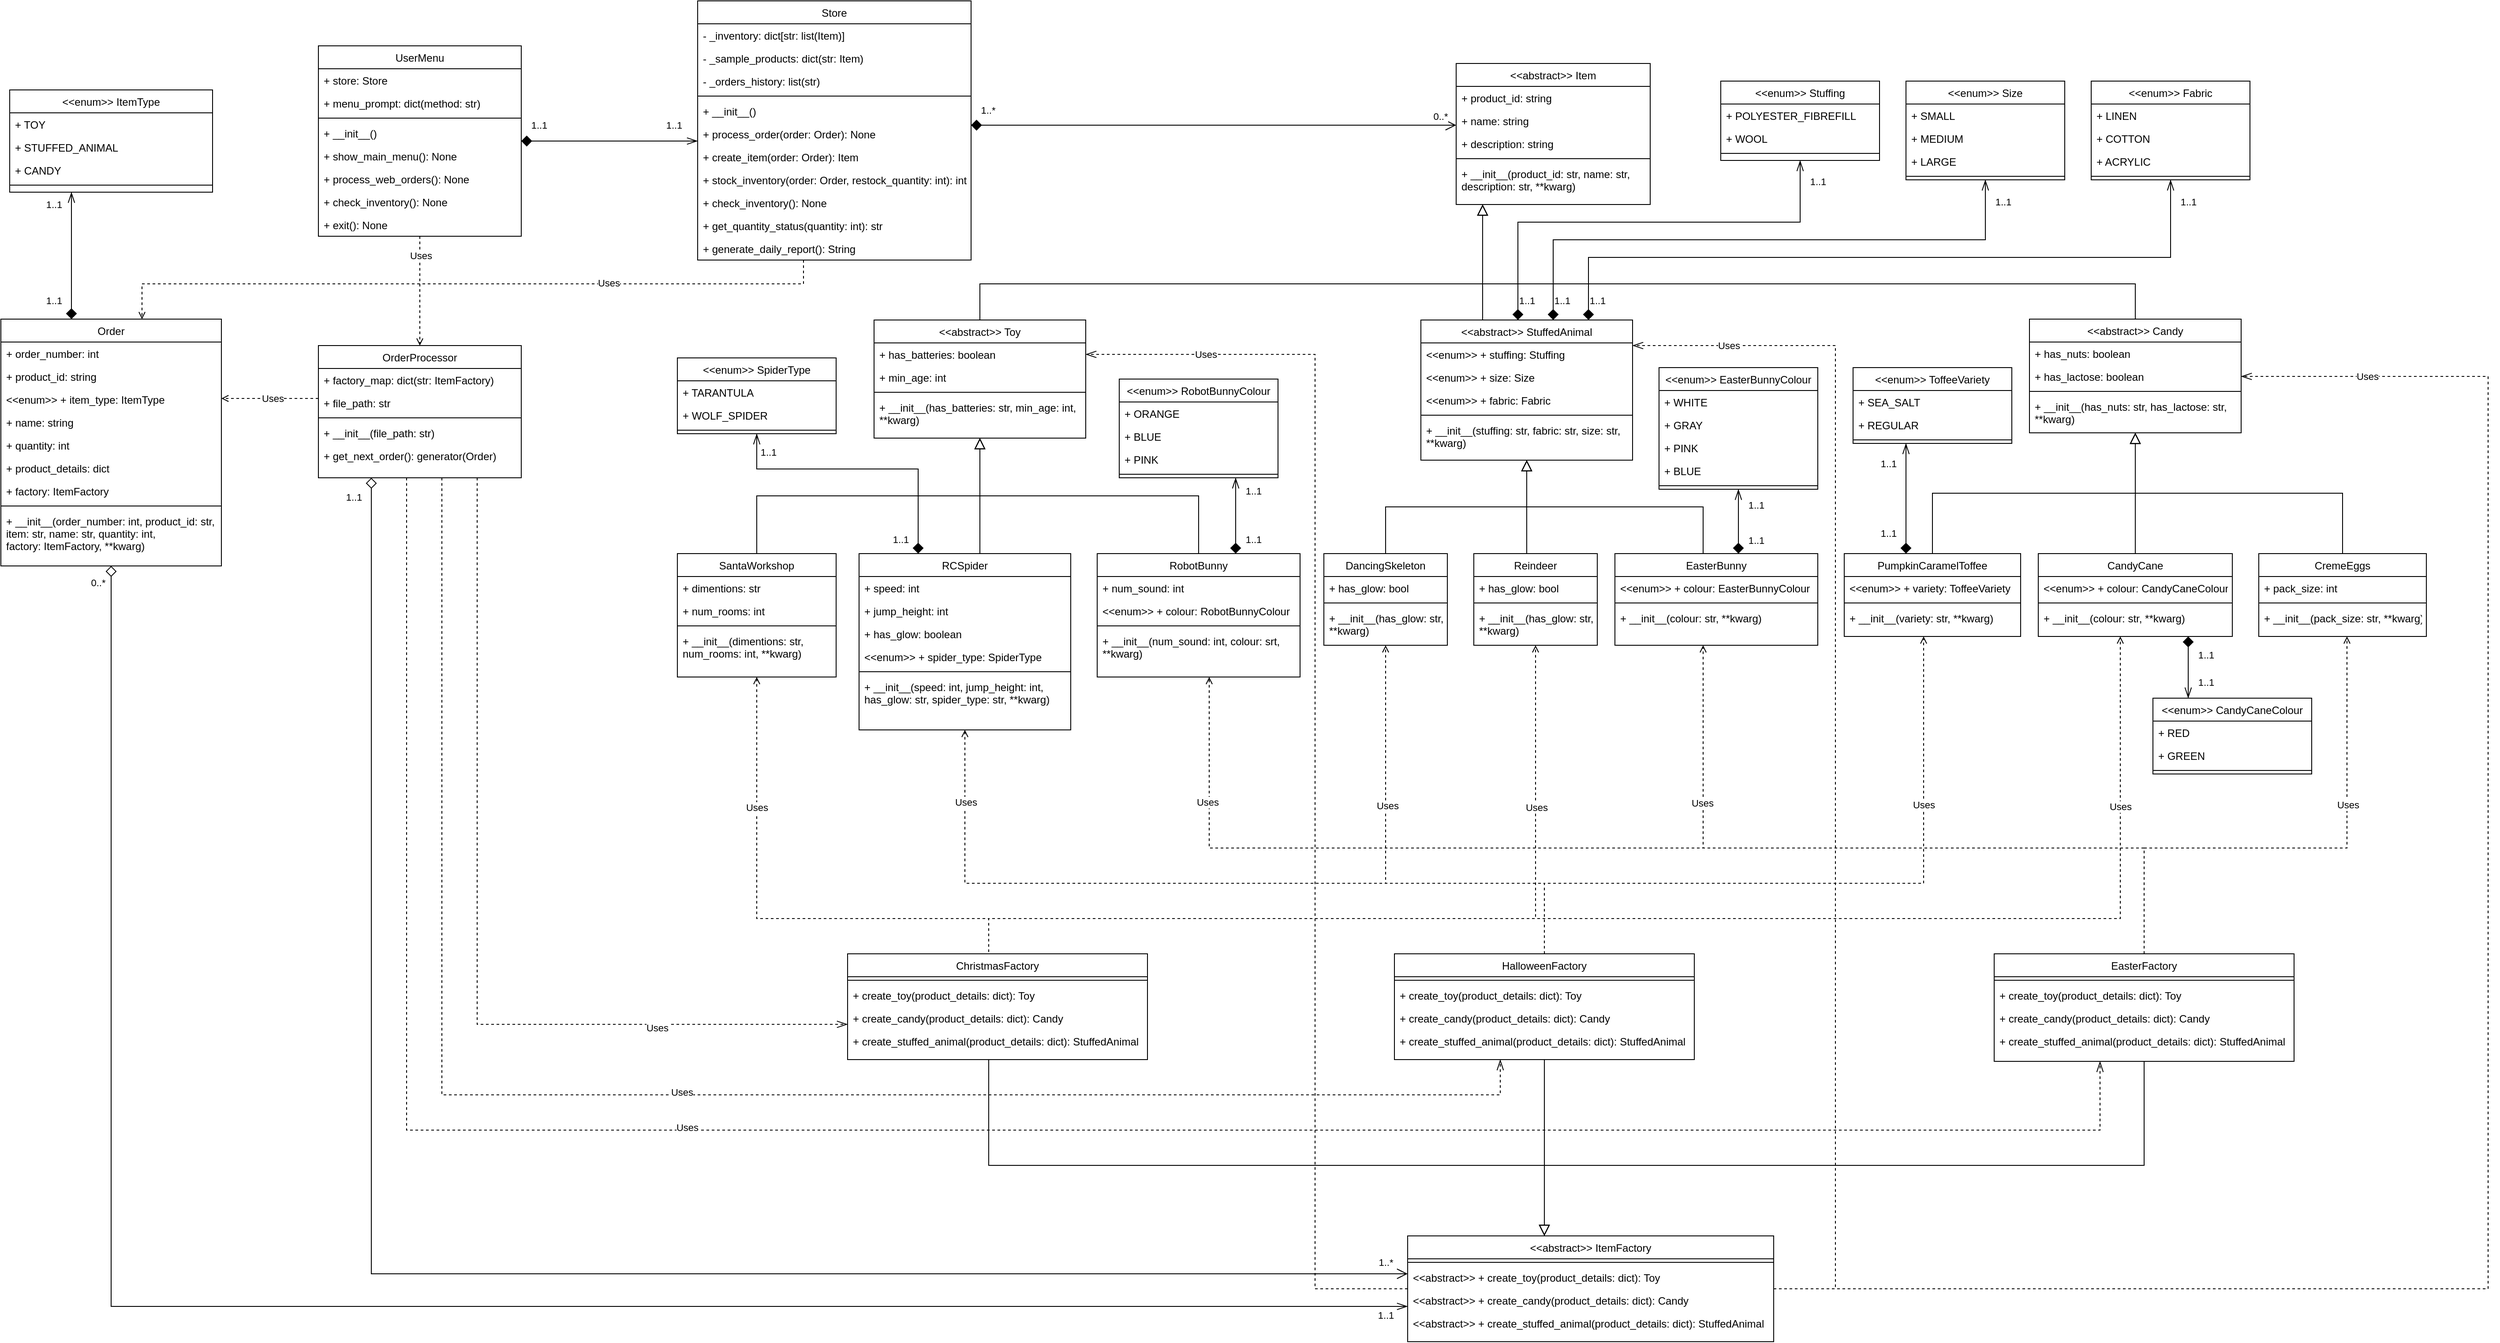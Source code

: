 <mxfile version="13.9.3" type="device"><diagram id="C5RBs43oDa-KdzZeNtuy" name="Page-1"><mxGraphModel dx="1815" dy="530" grid="1" gridSize="10" guides="1" tooltips="1" connect="1" arrows="1" fold="1" page="1" pageScale="1" pageWidth="827" pageHeight="1169" math="0" shadow="0"><root><mxCell id="WIyWlLk6GJQsqaUBKTNV-0"/><mxCell id="WIyWlLk6GJQsqaUBKTNV-1" parent="WIyWlLk6GJQsqaUBKTNV-0"/><mxCell id="F9yLhbfIon5GYpl6x_rC-152" style="edgeStyle=orthogonalEdgeStyle;rounded=0;orthogonalLoop=1;jettySize=auto;html=1;endArrow=open;endFill=0;startArrow=none;startFill=0;dashed=1;" parent="WIyWlLk6GJQsqaUBKTNV-1" source="zkfFHV4jXpPFQw0GAbJ--0" target="F9yLhbfIon5GYpl6x_rC-125" edge="1"><mxGeometry relative="1" as="geometry"><Array as="points"><mxPoint x="-125" y="870"/><mxPoint x="-125" y="870"/></Array></mxGeometry></mxCell><mxCell id="0XUSAoBqCDMTTxcMelJs-0" value="Uses" style="edgeLabel;html=1;align=center;verticalAlign=middle;resizable=0;points=[];" vertex="1" connectable="0" parent="F9yLhbfIon5GYpl6x_rC-152"><mxGeometry x="-0.657" y="1" relative="1" as="geometry"><mxPoint as="offset"/></mxGeometry></mxCell><mxCell id="0XUSAoBqCDMTTxcMelJs-84" style="edgeStyle=orthogonalEdgeStyle;rounded=0;orthogonalLoop=1;jettySize=auto;html=1;startArrow=diamond;startFill=1;startSize=10;endArrow=openThin;endFill=0;endSize=10;strokeColor=#000000;" edge="1" parent="WIyWlLk6GJQsqaUBKTNV-1" source="zkfFHV4jXpPFQw0GAbJ--0" target="zkfFHV4jXpPFQw0GAbJ--17"><mxGeometry relative="1" as="geometry"><Array as="points"><mxPoint x="140" y="718"/><mxPoint x="140" y="718"/></Array></mxGeometry></mxCell><mxCell id="0XUSAoBqCDMTTxcMelJs-85" value="1..1" style="edgeLabel;html=1;align=center;verticalAlign=middle;resizable=0;points=[];" vertex="1" connectable="0" parent="0XUSAoBqCDMTTxcMelJs-84"><mxGeometry x="0.5" y="130" relative="1" as="geometry"><mxPoint x="-130" y="112" as="offset"/></mxGeometry></mxCell><mxCell id="0XUSAoBqCDMTTxcMelJs-86" value="1..1" style="edgeLabel;html=1;align=center;verticalAlign=middle;resizable=0;points=[];" vertex="1" connectable="0" parent="0XUSAoBqCDMTTxcMelJs-84"><mxGeometry x="0.725" relative="1" as="geometry"><mxPoint y="-18" as="offset"/></mxGeometry></mxCell><mxCell id="zkfFHV4jXpPFQw0GAbJ--0" value="UserMenu" style="swimlane;fontStyle=0;align=center;verticalAlign=top;childLayout=stackLayout;horizontal=1;startSize=26;horizontalStack=0;resizeParent=1;resizeLast=0;collapsible=1;marginBottom=0;rounded=0;shadow=0;strokeWidth=1;" parent="WIyWlLk6GJQsqaUBKTNV-1" vertex="1"><mxGeometry x="-240" y="610" width="230" height="216" as="geometry"><mxRectangle x="40" y="40" width="160" height="26" as="alternateBounds"/></mxGeometry></mxCell><mxCell id="zkfFHV4jXpPFQw0GAbJ--5" value="+ store: Store" style="text;align=left;verticalAlign=top;spacingLeft=4;spacingRight=4;overflow=hidden;rotatable=0;points=[[0,0.5],[1,0.5]];portConstraint=eastwest;" parent="zkfFHV4jXpPFQw0GAbJ--0" vertex="1"><mxGeometry y="26" width="230" height="26" as="geometry"/></mxCell><mxCell id="6ueIwF6cd0MsGbhSt5VH-33" value="+ menu_prompt: dict(method: str)" style="text;align=left;verticalAlign=top;spacingLeft=4;spacingRight=4;overflow=hidden;rotatable=0;points=[[0,0.5],[1,0.5]];portConstraint=eastwest;" parent="zkfFHV4jXpPFQw0GAbJ--0" vertex="1"><mxGeometry y="52" width="230" height="26" as="geometry"/></mxCell><mxCell id="zkfFHV4jXpPFQw0GAbJ--4" value="" style="line;html=1;strokeWidth=1;align=left;verticalAlign=middle;spacingTop=-1;spacingLeft=3;spacingRight=3;rotatable=0;labelPosition=right;points=[];portConstraint=eastwest;" parent="zkfFHV4jXpPFQw0GAbJ--0" vertex="1"><mxGeometry y="78" width="230" height="8" as="geometry"/></mxCell><mxCell id="6ueIwF6cd0MsGbhSt5VH-36" value="+ __init__()" style="text;align=left;verticalAlign=top;spacingLeft=4;spacingRight=4;overflow=hidden;rotatable=0;points=[[0,0.5],[1,0.5]];portConstraint=eastwest;" parent="zkfFHV4jXpPFQw0GAbJ--0" vertex="1"><mxGeometry y="86" width="230" height="26" as="geometry"/></mxCell><mxCell id="F9yLhbfIon5GYpl6x_rC-0" value="+ show_main_menu(): None" style="text;align=left;verticalAlign=top;spacingLeft=4;spacingRight=4;overflow=hidden;rotatable=0;points=[[0,0.5],[1,0.5]];portConstraint=eastwest;" parent="zkfFHV4jXpPFQw0GAbJ--0" vertex="1"><mxGeometry y="112" width="230" height="26" as="geometry"/></mxCell><mxCell id="F9yLhbfIon5GYpl6x_rC-1" value="+ process_web_orders(): None" style="text;align=left;verticalAlign=top;spacingLeft=4;spacingRight=4;overflow=hidden;rotatable=0;points=[[0,0.5],[1,0.5]];portConstraint=eastwest;" parent="zkfFHV4jXpPFQw0GAbJ--0" vertex="1"><mxGeometry y="138" width="230" height="26" as="geometry"/></mxCell><mxCell id="F9yLhbfIon5GYpl6x_rC-2" value="+ check_inventory(): None" style="text;align=left;verticalAlign=top;spacingLeft=4;spacingRight=4;overflow=hidden;rotatable=0;points=[[0,0.5],[1,0.5]];portConstraint=eastwest;" parent="zkfFHV4jXpPFQw0GAbJ--0" vertex="1"><mxGeometry y="164" width="230" height="26" as="geometry"/></mxCell><mxCell id="F9yLhbfIon5GYpl6x_rC-3" value="+ exit(): None" style="text;align=left;verticalAlign=top;spacingLeft=4;spacingRight=4;overflow=hidden;rotatable=0;points=[[0,0.5],[1,0.5]];portConstraint=eastwest;" parent="zkfFHV4jXpPFQw0GAbJ--0" vertex="1"><mxGeometry y="190" width="230" height="26" as="geometry"/></mxCell><mxCell id="F9yLhbfIon5GYpl6x_rC-220" style="edgeStyle=orthogonalEdgeStyle;rounded=0;orthogonalLoop=1;jettySize=auto;html=1;endArrow=open;endFill=0;startArrow=diamond;startFill=1;endSize=10;startSize=10;" parent="WIyWlLk6GJQsqaUBKTNV-1" source="zkfFHV4jXpPFQw0GAbJ--17" target="F9yLhbfIon5GYpl6x_rC-138" edge="1"><mxGeometry relative="1" as="geometry"><Array as="points"><mxPoint x="760" y="700"/><mxPoint x="760" y="700"/></Array></mxGeometry></mxCell><mxCell id="6ueIwF6cd0MsGbhSt5VH-38" value="1..*" style="edgeLabel;html=1;align=center;verticalAlign=middle;resizable=0;points=[];" parent="F9yLhbfIon5GYpl6x_rC-220" vertex="1" connectable="0"><mxGeometry x="-0.956" y="-2" relative="1" as="geometry"><mxPoint x="6.67" y="-19" as="offset"/></mxGeometry></mxCell><mxCell id="6ueIwF6cd0MsGbhSt5VH-39" value="0..*" style="edgeLabel;html=1;align=center;verticalAlign=middle;resizable=0;points=[];" parent="F9yLhbfIon5GYpl6x_rC-220" vertex="1" connectable="0"><mxGeometry x="0.956" relative="1" as="geometry"><mxPoint x="-6.67" y="-10" as="offset"/></mxGeometry></mxCell><mxCell id="F9yLhbfIon5GYpl6x_rC-147" style="edgeStyle=orthogonalEdgeStyle;rounded=0;orthogonalLoop=1;jettySize=auto;html=1;exitX=0.5;exitY=0;exitDx=0;exitDy=0;endArrow=block;endFill=0;endSize=10;" parent="WIyWlLk6GJQsqaUBKTNV-1" source="F9yLhbfIon5GYpl6x_rC-17" target="F9yLhbfIon5GYpl6x_rC-138" edge="1"><mxGeometry relative="1" as="geometry"><Array as="points"><mxPoint x="510" y="880"/><mxPoint x="1080" y="880"/></Array></mxGeometry></mxCell><mxCell id="F9yLhbfIon5GYpl6x_rC-65" style="edgeStyle=orthogonalEdgeStyle;rounded=0;orthogonalLoop=1;jettySize=auto;html=1;exitX=0.5;exitY=0;exitDx=0;exitDy=0;entryX=0.5;entryY=1;entryDx=0;entryDy=0;endArrow=block;endFill=0;endSize=10;" parent="WIyWlLk6GJQsqaUBKTNV-1" source="F9yLhbfIon5GYpl6x_rC-42" target="F9yLhbfIon5GYpl6x_rC-17" edge="1"><mxGeometry relative="1" as="geometry"/></mxCell><mxCell id="F9yLhbfIon5GYpl6x_rC-67" style="edgeStyle=orthogonalEdgeStyle;rounded=0;orthogonalLoop=1;jettySize=auto;html=1;entryX=0.5;entryY=1;entryDx=0;entryDy=0;endArrow=block;endFill=0;endSize=10;" parent="WIyWlLk6GJQsqaUBKTNV-1" source="F9yLhbfIon5GYpl6x_rC-58" target="F9yLhbfIon5GYpl6x_rC-17" edge="1"><mxGeometry relative="1" as="geometry"><Array as="points"><mxPoint x="510" y="1150"/><mxPoint x="510" y="1150"/></Array></mxGeometry></mxCell><mxCell id="F9yLhbfIon5GYpl6x_rC-74" style="edgeStyle=orthogonalEdgeStyle;rounded=0;orthogonalLoop=1;jettySize=auto;html=1;exitX=0.5;exitY=0;exitDx=0;exitDy=0;entryX=0.5;entryY=1;entryDx=0;entryDy=0;endArrow=block;endFill=0;endSize=10;" parent="WIyWlLk6GJQsqaUBKTNV-1" source="F9yLhbfIon5GYpl6x_rC-68" target="F9yLhbfIon5GYpl6x_rC-17" edge="1"><mxGeometry relative="1" as="geometry"/></mxCell><mxCell id="F9yLhbfIon5GYpl6x_rC-87" style="edgeStyle=orthogonalEdgeStyle;rounded=0;orthogonalLoop=1;jettySize=auto;html=1;entryX=0.5;entryY=1;entryDx=0;entryDy=0;endArrow=block;endFill=0;endSize=10;" parent="WIyWlLk6GJQsqaUBKTNV-1" source="F9yLhbfIon5GYpl6x_rC-81" target="F9yLhbfIon5GYpl6x_rC-34" edge="1"><mxGeometry relative="1" as="geometry"/></mxCell><mxCell id="F9yLhbfIon5GYpl6x_rC-92" style="edgeStyle=orthogonalEdgeStyle;rounded=0;orthogonalLoop=1;jettySize=auto;html=1;endArrow=block;endFill=0;endSize=10;" parent="WIyWlLk6GJQsqaUBKTNV-1" source="F9yLhbfIon5GYpl6x_rC-88" target="F9yLhbfIon5GYpl6x_rC-34" edge="1"><mxGeometry relative="1" as="geometry"><Array as="points"><mxPoint x="1130" y="1160"/><mxPoint x="1130" y="1160"/></Array></mxGeometry></mxCell><mxCell id="F9yLhbfIon5GYpl6x_rC-98" style="edgeStyle=orthogonalEdgeStyle;rounded=0;orthogonalLoop=1;jettySize=auto;html=1;entryX=0.5;entryY=1;entryDx=0;entryDy=0;endArrow=block;endFill=0;endSize=10;" parent="WIyWlLk6GJQsqaUBKTNV-1" source="F9yLhbfIon5GYpl6x_rC-93" target="F9yLhbfIon5GYpl6x_rC-34" edge="1"><mxGeometry relative="1" as="geometry"><Array as="points"><mxPoint x="1330" y="1133"/><mxPoint x="1130" y="1133"/></Array></mxGeometry></mxCell><mxCell id="F9yLhbfIon5GYpl6x_rC-148" style="edgeStyle=orthogonalEdgeStyle;rounded=0;orthogonalLoop=1;jettySize=auto;html=1;endArrow=block;endFill=0;endSize=10;" parent="WIyWlLk6GJQsqaUBKTNV-1" source="F9yLhbfIon5GYpl6x_rC-34" target="F9yLhbfIon5GYpl6x_rC-138" edge="1"><mxGeometry relative="1" as="geometry"><Array as="points"><mxPoint x="1080" y="840"/><mxPoint x="1080" y="840"/></Array></mxGeometry></mxCell><mxCell id="F9yLhbfIon5GYpl6x_rC-121" style="edgeStyle=orthogonalEdgeStyle;rounded=0;orthogonalLoop=1;jettySize=auto;html=1;exitX=0.5;exitY=0;exitDx=0;exitDy=0;entryX=0.5;entryY=1;entryDx=0;entryDy=0;endArrow=block;endFill=0;endSize=10;" parent="WIyWlLk6GJQsqaUBKTNV-1" source="F9yLhbfIon5GYpl6x_rC-99" target="F9yLhbfIon5GYpl6x_rC-26" edge="1"><mxGeometry relative="1" as="geometry"/></mxCell><mxCell id="F9yLhbfIon5GYpl6x_rC-123" style="edgeStyle=orthogonalEdgeStyle;rounded=0;orthogonalLoop=1;jettySize=auto;html=1;exitX=0.5;exitY=0;exitDx=0;exitDy=0;entryX=0.5;entryY=1;entryDx=0;entryDy=0;endArrow=block;endFill=0;endSize=10;" parent="WIyWlLk6GJQsqaUBKTNV-1" source="F9yLhbfIon5GYpl6x_rC-107" target="F9yLhbfIon5GYpl6x_rC-26" edge="1"><mxGeometry relative="1" as="geometry"/></mxCell><mxCell id="F9yLhbfIon5GYpl6x_rC-122" style="edgeStyle=orthogonalEdgeStyle;rounded=0;orthogonalLoop=1;jettySize=auto;html=1;exitX=0.5;exitY=0;exitDx=0;exitDy=0;entryX=0.5;entryY=1;entryDx=0;entryDy=0;endArrow=block;endFill=0;endSize=10;" parent="WIyWlLk6GJQsqaUBKTNV-1" source="F9yLhbfIon5GYpl6x_rC-103" target="F9yLhbfIon5GYpl6x_rC-26" edge="1"><mxGeometry relative="1" as="geometry"/></mxCell><mxCell id="F9yLhbfIon5GYpl6x_rC-151" style="edgeStyle=orthogonalEdgeStyle;rounded=0;orthogonalLoop=1;jettySize=auto;html=1;endArrow=open;endFill=0;dashed=1;" parent="WIyWlLk6GJQsqaUBKTNV-1" source="F9yLhbfIon5GYpl6x_rC-125" target="F9yLhbfIon5GYpl6x_rC-131" edge="1"><mxGeometry relative="1" as="geometry"><Array as="points"><mxPoint x="-290" y="1010"/><mxPoint x="-290" y="1010"/></Array></mxGeometry></mxCell><mxCell id="6ueIwF6cd0MsGbhSt5VH-32" value="Uses" style="edgeLabel;html=1;align=center;verticalAlign=middle;resizable=0;points=[];" parent="F9yLhbfIon5GYpl6x_rC-151" vertex="1" connectable="0"><mxGeometry x="-0.053" relative="1" as="geometry"><mxPoint as="offset"/></mxGeometry></mxCell><mxCell id="jQgodowR2hDfC1GAM0p4-10" style="edgeStyle=orthogonalEdgeStyle;rounded=0;orthogonalLoop=1;jettySize=auto;html=1;startArrow=diamond;startFill=0;endArrow=open;endFill=0;endSize=10;startSize=10;" parent="WIyWlLk6GJQsqaUBKTNV-1" source="F9yLhbfIon5GYpl6x_rC-125" target="F9yLhbfIon5GYpl6x_rC-4" edge="1"><mxGeometry relative="1" as="geometry"><Array as="points"><mxPoint x="-180" y="2003"/></Array></mxGeometry></mxCell><mxCell id="0XUSAoBqCDMTTxcMelJs-1" value="1..*" style="edgeLabel;html=1;align=center;verticalAlign=middle;resizable=0;points=[];" vertex="1" connectable="0" parent="jQgodowR2hDfC1GAM0p4-10"><mxGeometry x="0.974" relative="1" as="geometry"><mxPoint x="2" y="-13" as="offset"/></mxGeometry></mxCell><mxCell id="0XUSAoBqCDMTTxcMelJs-5" value="1..1" style="edgeLabel;html=1;align=center;verticalAlign=middle;resizable=0;points=[];" vertex="1" connectable="0" parent="jQgodowR2hDfC1GAM0p4-10"><mxGeometry x="-0.979" y="1" relative="1" as="geometry"><mxPoint x="-21" as="offset"/></mxGeometry></mxCell><mxCell id="6ueIwF6cd0MsGbhSt5VH-25" style="edgeStyle=orthogonalEdgeStyle;rounded=0;orthogonalLoop=1;jettySize=auto;html=1;dashed=1;startArrow=none;startFill=0;endArrow=openThin;endFill=0;endSize=10;strokeColor=#000000;" parent="WIyWlLk6GJQsqaUBKTNV-1" source="F9yLhbfIon5GYpl6x_rC-125" target="F9yLhbfIon5GYpl6x_rC-185" edge="1"><mxGeometry relative="1" as="geometry"><Array as="points"><mxPoint x="-60" y="1720"/></Array></mxGeometry></mxCell><mxCell id="6ueIwF6cd0MsGbhSt5VH-28" value="Uses" style="edgeLabel;html=1;align=center;verticalAlign=middle;resizable=0;points=[];" parent="6ueIwF6cd0MsGbhSt5VH-25" vertex="1" connectable="0"><mxGeometry x="0.585" y="-4" relative="1" as="geometry"><mxPoint as="offset"/></mxGeometry></mxCell><mxCell id="6ueIwF6cd0MsGbhSt5VH-26" style="edgeStyle=orthogonalEdgeStyle;rounded=0;orthogonalLoop=1;jettySize=auto;html=1;dashed=1;startArrow=none;startFill=0;endArrow=openThin;endFill=0;endSize=10;strokeColor=#000000;" parent="WIyWlLk6GJQsqaUBKTNV-1" source="F9yLhbfIon5GYpl6x_rC-125" target="F9yLhbfIon5GYpl6x_rC-179" edge="1"><mxGeometry relative="1" as="geometry"><Array as="points"><mxPoint x="-100" y="1800"/><mxPoint x="1100" y="1800"/></Array></mxGeometry></mxCell><mxCell id="6ueIwF6cd0MsGbhSt5VH-29" value="Uses" style="edgeLabel;html=1;align=center;verticalAlign=middle;resizable=0;points=[];" parent="6ueIwF6cd0MsGbhSt5VH-26" vertex="1" connectable="0"><mxGeometry x="-0.282" y="272" relative="1" as="geometry"><mxPoint as="offset"/></mxGeometry></mxCell><mxCell id="6ueIwF6cd0MsGbhSt5VH-27" style="edgeStyle=orthogonalEdgeStyle;rounded=0;orthogonalLoop=1;jettySize=auto;html=1;dashed=1;startArrow=none;startFill=0;endArrow=openThin;endFill=0;endSize=10;strokeColor=#000000;" parent="WIyWlLk6GJQsqaUBKTNV-1" source="F9yLhbfIon5GYpl6x_rC-125" target="F9yLhbfIon5GYpl6x_rC-173" edge="1"><mxGeometry relative="1" as="geometry"><Array as="points"><mxPoint x="-140" y="1840"/><mxPoint x="1780" y="1840"/></Array></mxGeometry></mxCell><mxCell id="6ueIwF6cd0MsGbhSt5VH-30" value="Uses" style="edgeLabel;html=1;align=center;verticalAlign=middle;resizable=0;points=[];" parent="6ueIwF6cd0MsGbhSt5VH-27" vertex="1" connectable="0"><mxGeometry x="-0.462" y="318" relative="1" as="geometry"><mxPoint as="offset"/></mxGeometry></mxCell><mxCell id="F9yLhbfIon5GYpl6x_rC-125" value="OrderProcessor" style="swimlane;fontStyle=0;align=center;verticalAlign=top;childLayout=stackLayout;horizontal=1;startSize=26;horizontalStack=0;resizeParent=1;resizeLast=0;collapsible=1;marginBottom=0;rounded=0;shadow=0;strokeWidth=1;" parent="WIyWlLk6GJQsqaUBKTNV-1" vertex="1"><mxGeometry x="-240" y="950" width="230" height="150" as="geometry"><mxRectangle x="40" y="320" width="160" height="26" as="alternateBounds"/></mxGeometry></mxCell><mxCell id="F9yLhbfIon5GYpl6x_rC-231" value="+ factory_map: dict(str: ItemFactory)" style="text;align=left;verticalAlign=top;spacingLeft=4;spacingRight=4;overflow=hidden;rotatable=0;points=[[0,0.5],[1,0.5]];portConstraint=eastwest;" parent="F9yLhbfIon5GYpl6x_rC-125" vertex="1"><mxGeometry y="26" width="230" height="26" as="geometry"/></mxCell><mxCell id="jQgodowR2hDfC1GAM0p4-12" value="+ file_path: str" style="text;align=left;verticalAlign=top;spacingLeft=4;spacingRight=4;overflow=hidden;rotatable=0;points=[[0,0.5],[1,0.5]];portConstraint=eastwest;" parent="F9yLhbfIon5GYpl6x_rC-125" vertex="1"><mxGeometry y="52" width="230" height="26" as="geometry"/></mxCell><mxCell id="F9yLhbfIon5GYpl6x_rC-128" value="" style="line;html=1;strokeWidth=1;align=left;verticalAlign=middle;spacingTop=-1;spacingLeft=3;spacingRight=3;rotatable=0;labelPosition=right;points=[];portConstraint=eastwest;" parent="F9yLhbfIon5GYpl6x_rC-125" vertex="1"><mxGeometry y="78" width="230" height="8" as="geometry"/></mxCell><mxCell id="F9yLhbfIon5GYpl6x_rC-129" value="+ __init__(file_path: str)" style="text;align=left;verticalAlign=top;spacingLeft=4;spacingRight=4;overflow=hidden;rotatable=0;points=[[0,0.5],[1,0.5]];portConstraint=eastwest;" parent="F9yLhbfIon5GYpl6x_rC-125" vertex="1"><mxGeometry y="86" width="230" height="26" as="geometry"/></mxCell><mxCell id="jQgodowR2hDfC1GAM0p4-11" value="+ get_next_order(): generator(Order)" style="text;align=left;verticalAlign=top;spacingLeft=4;spacingRight=4;overflow=hidden;rotatable=0;points=[[0,0.5],[1,0.5]];portConstraint=eastwest;" parent="F9yLhbfIon5GYpl6x_rC-125" vertex="1"><mxGeometry y="112" width="230" height="26" as="geometry"/></mxCell><mxCell id="jQgodowR2hDfC1GAM0p4-9" style="edgeStyle=orthogonalEdgeStyle;rounded=0;orthogonalLoop=1;jettySize=auto;html=1;startArrow=none;startFill=0;endArrow=open;endFill=0;dashed=1;" parent="WIyWlLk6GJQsqaUBKTNV-1" source="zkfFHV4jXpPFQw0GAbJ--17" target="F9yLhbfIon5GYpl6x_rC-131" edge="1"><mxGeometry relative="1" as="geometry"><Array as="points"><mxPoint x="310" y="880"/><mxPoint x="-440" y="880"/></Array></mxGeometry></mxCell><mxCell id="6ueIwF6cd0MsGbhSt5VH-40" value="Uses" style="edgeLabel;html=1;align=center;verticalAlign=middle;resizable=0;points=[];" parent="jQgodowR2hDfC1GAM0p4-9" vertex="1" connectable="0"><mxGeometry x="-0.781" y="-1" relative="1" as="geometry"><mxPoint x="-158.83" as="offset"/></mxGeometry></mxCell><mxCell id="zkfFHV4jXpPFQw0GAbJ--17" value="Store" style="swimlane;fontStyle=0;align=center;verticalAlign=top;childLayout=stackLayout;horizontal=1;startSize=26;horizontalStack=0;resizeParent=1;resizeLast=0;collapsible=1;marginBottom=0;rounded=0;shadow=0;strokeWidth=1;" parent="WIyWlLk6GJQsqaUBKTNV-1" vertex="1"><mxGeometry x="190" y="559" width="310" height="294" as="geometry"><mxRectangle x="280" y="40" width="160" height="26" as="alternateBounds"/></mxGeometry></mxCell><mxCell id="zkfFHV4jXpPFQw0GAbJ--18" value="- _inventory: dict[str: list(Item)]" style="text;align=left;verticalAlign=top;spacingLeft=4;spacingRight=4;overflow=hidden;rotatable=0;points=[[0,0.5],[1,0.5]];portConstraint=eastwest;" parent="zkfFHV4jXpPFQw0GAbJ--17" vertex="1"><mxGeometry y="26" width="310" height="26" as="geometry"/></mxCell><mxCell id="jQgodowR2hDfC1GAM0p4-8" value="- _sample_products: dict(str: Item)" style="text;align=left;verticalAlign=top;spacingLeft=4;spacingRight=4;overflow=hidden;rotatable=0;points=[[0,0.5],[1,0.5]];portConstraint=eastwest;" parent="zkfFHV4jXpPFQw0GAbJ--17" vertex="1"><mxGeometry y="52" width="310" height="26" as="geometry"/></mxCell><mxCell id="6ueIwF6cd0MsGbhSt5VH-37" value="- _orders_history: list(str)" style="text;align=left;verticalAlign=top;spacingLeft=4;spacingRight=4;overflow=hidden;rotatable=0;points=[[0,0.5],[1,0.5]];portConstraint=eastwest;" parent="zkfFHV4jXpPFQw0GAbJ--17" vertex="1"><mxGeometry y="78" width="310" height="26" as="geometry"/></mxCell><mxCell id="zkfFHV4jXpPFQw0GAbJ--23" value="" style="line;html=1;strokeWidth=1;align=left;verticalAlign=middle;spacingTop=-1;spacingLeft=3;spacingRight=3;rotatable=0;labelPosition=right;points=[];portConstraint=eastwest;" parent="zkfFHV4jXpPFQw0GAbJ--17" vertex="1"><mxGeometry y="104" width="310" height="8" as="geometry"/></mxCell><mxCell id="6ueIwF6cd0MsGbhSt5VH-41" value="+ __init__()" style="text;align=left;verticalAlign=top;spacingLeft=4;spacingRight=4;overflow=hidden;rotatable=0;points=[[0,0.5],[1,0.5]];portConstraint=eastwest;" parent="zkfFHV4jXpPFQw0GAbJ--17" vertex="1"><mxGeometry y="112" width="310" height="26" as="geometry"/></mxCell><mxCell id="zkfFHV4jXpPFQw0GAbJ--24" value="+ process_order(order: Order): None" style="text;align=left;verticalAlign=top;spacingLeft=4;spacingRight=4;overflow=hidden;rotatable=0;points=[[0,0.5],[1,0.5]];portConstraint=eastwest;" parent="zkfFHV4jXpPFQw0GAbJ--17" vertex="1"><mxGeometry y="138" width="310" height="26" as="geometry"/></mxCell><mxCell id="F9yLhbfIon5GYpl6x_rC-226" value="+ create_item(order: Order): Item" style="text;align=left;verticalAlign=top;spacingLeft=4;spacingRight=4;overflow=hidden;rotatable=0;points=[[0,0.5],[1,0.5]];portConstraint=eastwest;" parent="zkfFHV4jXpPFQw0GAbJ--17" vertex="1"><mxGeometry y="164" width="310" height="26" as="geometry"/></mxCell><mxCell id="0XUSAoBqCDMTTxcMelJs-87" value="+ stock_inventory(order: Order, restock_quantity: int): int" style="text;align=left;verticalAlign=top;spacingLeft=4;spacingRight=4;overflow=hidden;rotatable=0;points=[[0,0.5],[1,0.5]];portConstraint=eastwest;" vertex="1" parent="zkfFHV4jXpPFQw0GAbJ--17"><mxGeometry y="190" width="310" height="26" as="geometry"/></mxCell><mxCell id="0XUSAoBqCDMTTxcMelJs-88" value="+ check_inventory(): None" style="text;align=left;verticalAlign=top;spacingLeft=4;spacingRight=4;overflow=hidden;rotatable=0;points=[[0,0.5],[1,0.5]];portConstraint=eastwest;" vertex="1" parent="zkfFHV4jXpPFQw0GAbJ--17"><mxGeometry y="216" width="310" height="26" as="geometry"/></mxCell><mxCell id="6ueIwF6cd0MsGbhSt5VH-42" value="+ get_quantity_status(quantity: int): str" style="text;align=left;verticalAlign=top;spacingLeft=4;spacingRight=4;overflow=hidden;rotatable=0;points=[[0,0.5],[1,0.5]];portConstraint=eastwest;" parent="zkfFHV4jXpPFQw0GAbJ--17" vertex="1"><mxGeometry y="242" width="310" height="26" as="geometry"/></mxCell><mxCell id="F9yLhbfIon5GYpl6x_rC-232" value="+ generate_daily_report(): String" style="text;align=left;verticalAlign=top;spacingLeft=4;spacingRight=4;overflow=hidden;rotatable=0;points=[[0,0.5],[1,0.5]];portConstraint=eastwest;" parent="zkfFHV4jXpPFQw0GAbJ--17" vertex="1"><mxGeometry y="268" width="310" height="26" as="geometry"/></mxCell><mxCell id="F9yLhbfIon5GYpl6x_rC-42" value="SantaWorkshop" style="swimlane;fontStyle=0;align=center;verticalAlign=top;childLayout=stackLayout;horizontal=1;startSize=26;horizontalStack=0;resizeParent=1;resizeLast=0;collapsible=1;marginBottom=0;rounded=0;shadow=0;strokeWidth=1;" parent="WIyWlLk6GJQsqaUBKTNV-1" vertex="1"><mxGeometry x="167" y="1186" width="180" height="140" as="geometry"><mxRectangle x="130" y="380" width="160" height="26" as="alternateBounds"/></mxGeometry></mxCell><mxCell id="F9yLhbfIon5GYpl6x_rC-43" value="+ dimentions: str" style="text;align=left;verticalAlign=top;spacingLeft=4;spacingRight=4;overflow=hidden;rotatable=0;points=[[0,0.5],[1,0.5]];portConstraint=eastwest;" parent="F9yLhbfIon5GYpl6x_rC-42" vertex="1"><mxGeometry y="26" width="180" height="26" as="geometry"/></mxCell><mxCell id="F9yLhbfIon5GYpl6x_rC-44" value="+ num_rooms: int" style="text;align=left;verticalAlign=top;spacingLeft=4;spacingRight=4;overflow=hidden;rotatable=0;points=[[0,0.5],[1,0.5]];portConstraint=eastwest;rounded=0;shadow=0;html=0;" parent="F9yLhbfIon5GYpl6x_rC-42" vertex="1"><mxGeometry y="52" width="180" height="26" as="geometry"/></mxCell><mxCell id="F9yLhbfIon5GYpl6x_rC-48" value="" style="line;html=1;strokeWidth=1;align=left;verticalAlign=middle;spacingTop=-1;spacingLeft=3;spacingRight=3;rotatable=0;labelPosition=right;points=[];portConstraint=eastwest;" parent="F9yLhbfIon5GYpl6x_rC-42" vertex="1"><mxGeometry y="78" width="180" height="8" as="geometry"/></mxCell><mxCell id="F9yLhbfIon5GYpl6x_rC-49" value="+ __init__(dimentions: str,&#xA; num_rooms: int, **kwarg)" style="text;align=left;verticalAlign=top;spacingLeft=4;spacingRight=4;overflow=hidden;rotatable=0;points=[[0,0.5],[1,0.5]];portConstraint=eastwest;" parent="F9yLhbfIon5GYpl6x_rC-42" vertex="1"><mxGeometry y="86" width="180" height="44" as="geometry"/></mxCell><mxCell id="0XUSAoBqCDMTTxcMelJs-24" style="edgeStyle=orthogonalEdgeStyle;rounded=0;orthogonalLoop=1;jettySize=auto;html=1;startArrow=diamond;startFill=1;startSize=10;endArrow=openThin;endFill=0;endSize=10;strokeColor=#000000;" edge="1" parent="WIyWlLk6GJQsqaUBKTNV-1" source="F9yLhbfIon5GYpl6x_rC-58" target="0XUSAoBqCDMTTxcMelJs-19"><mxGeometry relative="1" as="geometry"><Array as="points"><mxPoint x="440" y="1090"/><mxPoint x="257" y="1090"/></Array></mxGeometry></mxCell><mxCell id="0XUSAoBqCDMTTxcMelJs-25" value="1..1" style="edgeLabel;html=1;align=center;verticalAlign=middle;resizable=0;points=[];" vertex="1" connectable="0" parent="0XUSAoBqCDMTTxcMelJs-24"><mxGeometry x="0.856" y="-2" relative="1" as="geometry"><mxPoint x="11" y="-2" as="offset"/></mxGeometry></mxCell><mxCell id="0XUSAoBqCDMTTxcMelJs-26" value="1..1" style="edgeLabel;html=1;align=center;verticalAlign=middle;resizable=0;points=[];" vertex="1" connectable="0" parent="0XUSAoBqCDMTTxcMelJs-24"><mxGeometry x="-0.837" relative="1" as="geometry"><mxPoint x="-20" y="10" as="offset"/></mxGeometry></mxCell><mxCell id="F9yLhbfIon5GYpl6x_rC-58" value="RCSpider" style="swimlane;fontStyle=0;align=center;verticalAlign=top;childLayout=stackLayout;horizontal=1;startSize=26;horizontalStack=0;resizeParent=1;resizeLast=0;collapsible=1;marginBottom=0;rounded=0;shadow=0;strokeWidth=1;" parent="WIyWlLk6GJQsqaUBKTNV-1" vertex="1"><mxGeometry x="373" y="1186" width="240" height="200" as="geometry"><mxRectangle x="130" y="380" width="160" height="26" as="alternateBounds"/></mxGeometry></mxCell><mxCell id="F9yLhbfIon5GYpl6x_rC-59" value="+ speed: int" style="text;align=left;verticalAlign=top;spacingLeft=4;spacingRight=4;overflow=hidden;rotatable=0;points=[[0,0.5],[1,0.5]];portConstraint=eastwest;" parent="F9yLhbfIon5GYpl6x_rC-58" vertex="1"><mxGeometry y="26" width="240" height="26" as="geometry"/></mxCell><mxCell id="F9yLhbfIon5GYpl6x_rC-60" value="+ jump_height: int" style="text;align=left;verticalAlign=top;spacingLeft=4;spacingRight=4;overflow=hidden;rotatable=0;points=[[0,0.5],[1,0.5]];portConstraint=eastwest;" parent="F9yLhbfIon5GYpl6x_rC-58" vertex="1"><mxGeometry y="52" width="240" height="26" as="geometry"/></mxCell><mxCell id="F9yLhbfIon5GYpl6x_rC-61" value="+ has_glow: boolean" style="text;align=left;verticalAlign=top;spacingLeft=4;spacingRight=4;overflow=hidden;rotatable=0;points=[[0,0.5],[1,0.5]];portConstraint=eastwest;rounded=0;shadow=0;html=0;" parent="F9yLhbfIon5GYpl6x_rC-58" vertex="1"><mxGeometry y="78" width="240" height="26" as="geometry"/></mxCell><mxCell id="F9yLhbfIon5GYpl6x_rC-75" value="&lt;&lt;enum&gt;&gt; + spider_type: SpiderType" style="text;align=left;verticalAlign=top;spacingLeft=4;spacingRight=4;overflow=hidden;rotatable=0;points=[[0,0.5],[1,0.5]];portConstraint=eastwest;rounded=0;shadow=0;html=0;" parent="F9yLhbfIon5GYpl6x_rC-58" vertex="1"><mxGeometry y="104" width="240" height="26" as="geometry"/></mxCell><mxCell id="F9yLhbfIon5GYpl6x_rC-62" value="" style="line;html=1;strokeWidth=1;align=left;verticalAlign=middle;spacingTop=-1;spacingLeft=3;spacingRight=3;rotatable=0;labelPosition=right;points=[];portConstraint=eastwest;" parent="F9yLhbfIon5GYpl6x_rC-58" vertex="1"><mxGeometry y="130" width="240" height="8" as="geometry"/></mxCell><mxCell id="F9yLhbfIon5GYpl6x_rC-63" value="+ __init__(speed: int, jump_height: int,&#xA; has_glow: str, spider_type: str, **kwarg)" style="text;align=left;verticalAlign=top;spacingLeft=4;spacingRight=4;overflow=hidden;rotatable=0;points=[[0,0.5],[1,0.5]];portConstraint=eastwest;" parent="F9yLhbfIon5GYpl6x_rC-58" vertex="1"><mxGeometry y="138" width="240" height="42" as="geometry"/></mxCell><mxCell id="F9yLhbfIon5GYpl6x_rC-17" value="&lt;&lt;abstract&gt;&gt; Toy" style="swimlane;fontStyle=0;align=center;verticalAlign=top;childLayout=stackLayout;horizontal=1;startSize=26;horizontalStack=0;resizeParent=1;resizeLast=0;collapsible=1;marginBottom=0;rounded=0;shadow=0;strokeWidth=1;" parent="WIyWlLk6GJQsqaUBKTNV-1" vertex="1"><mxGeometry x="390" y="921" width="240" height="134" as="geometry"><mxRectangle x="520" y="280" width="160" height="26" as="alternateBounds"/></mxGeometry></mxCell><mxCell id="F9yLhbfIon5GYpl6x_rC-18" value="+ has_batteries: boolean" style="text;align=left;verticalAlign=top;spacingLeft=4;spacingRight=4;overflow=hidden;rotatable=0;points=[[0,0.5],[1,0.5]];portConstraint=eastwest;" parent="F9yLhbfIon5GYpl6x_rC-17" vertex="1"><mxGeometry y="26" width="240" height="26" as="geometry"/></mxCell><mxCell id="F9yLhbfIon5GYpl6x_rC-19" value="+ min_age: int" style="text;align=left;verticalAlign=top;spacingLeft=4;spacingRight=4;overflow=hidden;rotatable=0;points=[[0,0.5],[1,0.5]];portConstraint=eastwest;rounded=0;shadow=0;html=0;" parent="F9yLhbfIon5GYpl6x_rC-17" vertex="1"><mxGeometry y="52" width="240" height="26" as="geometry"/></mxCell><mxCell id="F9yLhbfIon5GYpl6x_rC-20" value="" style="line;html=1;strokeWidth=1;align=left;verticalAlign=middle;spacingTop=-1;spacingLeft=3;spacingRight=3;rotatable=0;labelPosition=right;points=[];portConstraint=eastwest;" parent="F9yLhbfIon5GYpl6x_rC-17" vertex="1"><mxGeometry y="78" width="240" height="8" as="geometry"/></mxCell><mxCell id="6ueIwF6cd0MsGbhSt5VH-0" style="edgeStyle=orthogonalEdgeStyle;rounded=0;orthogonalLoop=1;jettySize=auto;html=1;exitX=1;exitY=0.5;exitDx=0;exitDy=0;startArrow=block;startFill=0;endSize=10;" parent="F9yLhbfIon5GYpl6x_rC-17" source="F9yLhbfIon5GYpl6x_rC-19" target="F9yLhbfIon5GYpl6x_rC-19" edge="1"><mxGeometry relative="1" as="geometry"/></mxCell><mxCell id="6ueIwF6cd0MsGbhSt5VH-2" value="+ __init__(has_batteries: str, min_age: int, &#xA;**kwarg)" style="text;align=left;verticalAlign=top;spacingLeft=4;spacingRight=4;overflow=hidden;rotatable=0;points=[[0,0.5],[1,0.5]];portConstraint=eastwest;rounded=0;shadow=0;html=0;" parent="F9yLhbfIon5GYpl6x_rC-17" vertex="1"><mxGeometry y="86" width="240" height="38" as="geometry"/></mxCell><mxCell id="0XUSAoBqCDMTTxcMelJs-32" style="edgeStyle=orthogonalEdgeStyle;rounded=0;orthogonalLoop=1;jettySize=auto;html=1;startArrow=diamond;startFill=1;startSize=10;endArrow=openThin;endFill=0;endSize=10;strokeColor=#000000;" edge="1" parent="WIyWlLk6GJQsqaUBKTNV-1" source="F9yLhbfIon5GYpl6x_rC-68" target="0XUSAoBqCDMTTxcMelJs-27"><mxGeometry relative="1" as="geometry"><Array as="points"><mxPoint x="800" y="1140"/><mxPoint x="800" y="1140"/></Array></mxGeometry></mxCell><mxCell id="0XUSAoBqCDMTTxcMelJs-33" value="1..1" style="edgeLabel;html=1;align=center;verticalAlign=middle;resizable=0;points=[];" vertex="1" connectable="0" parent="0XUSAoBqCDMTTxcMelJs-32"><mxGeometry x="0.581" y="-4" relative="1" as="geometry"><mxPoint x="16" y="-3" as="offset"/></mxGeometry></mxCell><mxCell id="0XUSAoBqCDMTTxcMelJs-34" value="1..1" style="edgeLabel;html=1;align=center;verticalAlign=middle;resizable=0;points=[];" vertex="1" connectable="0" parent="0XUSAoBqCDMTTxcMelJs-32"><mxGeometry x="0.07" y="-25" relative="1" as="geometry"><mxPoint x="-5" y="30" as="offset"/></mxGeometry></mxCell><mxCell id="F9yLhbfIon5GYpl6x_rC-68" value="RobotBunny" style="swimlane;fontStyle=0;align=center;verticalAlign=top;childLayout=stackLayout;horizontal=1;startSize=26;horizontalStack=0;resizeParent=1;resizeLast=0;collapsible=1;marginBottom=0;rounded=0;shadow=0;strokeWidth=1;" parent="WIyWlLk6GJQsqaUBKTNV-1" vertex="1"><mxGeometry x="643" y="1186" width="230" height="140" as="geometry"><mxRectangle x="130" y="380" width="160" height="26" as="alternateBounds"/></mxGeometry></mxCell><mxCell id="F9yLhbfIon5GYpl6x_rC-69" value="+ num_sound: int" style="text;align=left;verticalAlign=top;spacingLeft=4;spacingRight=4;overflow=hidden;rotatable=0;points=[[0,0.5],[1,0.5]];portConstraint=eastwest;" parent="F9yLhbfIon5GYpl6x_rC-68" vertex="1"><mxGeometry y="26" width="230" height="26" as="geometry"/></mxCell><mxCell id="F9yLhbfIon5GYpl6x_rC-70" value="&lt;&lt;enum&gt;&gt; + colour: RobotBunnyColour" style="text;align=left;verticalAlign=top;spacingLeft=4;spacingRight=4;overflow=hidden;rotatable=0;points=[[0,0.5],[1,0.5]];portConstraint=eastwest;" parent="F9yLhbfIon5GYpl6x_rC-68" vertex="1"><mxGeometry y="52" width="230" height="26" as="geometry"/></mxCell><mxCell id="F9yLhbfIon5GYpl6x_rC-72" value="" style="line;html=1;strokeWidth=1;align=left;verticalAlign=middle;spacingTop=-1;spacingLeft=3;spacingRight=3;rotatable=0;labelPosition=right;points=[];portConstraint=eastwest;" parent="F9yLhbfIon5GYpl6x_rC-68" vertex="1"><mxGeometry y="78" width="230" height="8" as="geometry"/></mxCell><mxCell id="F9yLhbfIon5GYpl6x_rC-73" value="+ __init__(num_sound: int, colour: srt,&#xA;**kwarg)" style="text;align=left;verticalAlign=top;spacingLeft=4;spacingRight=4;overflow=hidden;rotatable=0;points=[[0,0.5],[1,0.5]];portConstraint=eastwest;" parent="F9yLhbfIon5GYpl6x_rC-68" vertex="1"><mxGeometry y="86" width="230" height="44" as="geometry"/></mxCell><mxCell id="6ueIwF6cd0MsGbhSt5VH-3" style="edgeStyle=orthogonalEdgeStyle;rounded=0;orthogonalLoop=1;jettySize=auto;html=1;startArrow=none;startFill=0;endSize=10;endArrow=block;endFill=0;" parent="WIyWlLk6GJQsqaUBKTNV-1" source="F9yLhbfIon5GYpl6x_rC-26" target="F9yLhbfIon5GYpl6x_rC-138" edge="1"><mxGeometry relative="1" as="geometry"><Array as="points"><mxPoint x="1820" y="880"/><mxPoint x="1080" y="880"/></Array></mxGeometry></mxCell><mxCell id="F9yLhbfIon5GYpl6x_rC-26" value="&lt;&lt;abstract&gt;&gt; Candy " style="swimlane;fontStyle=0;align=center;verticalAlign=top;childLayout=stackLayout;horizontal=1;startSize=26;horizontalStack=0;resizeParent=1;resizeLast=0;collapsible=1;marginBottom=0;rounded=0;shadow=0;strokeWidth=1;" parent="WIyWlLk6GJQsqaUBKTNV-1" vertex="1"><mxGeometry x="1700" y="920" width="240" height="129" as="geometry"><mxRectangle x="130" y="380" width="160" height="26" as="alternateBounds"/></mxGeometry></mxCell><mxCell id="F9yLhbfIon5GYpl6x_rC-27" value="+ has_nuts: boolean" style="text;align=left;verticalAlign=top;spacingLeft=4;spacingRight=4;overflow=hidden;rotatable=0;points=[[0,0.5],[1,0.5]];portConstraint=eastwest;" parent="F9yLhbfIon5GYpl6x_rC-26" vertex="1"><mxGeometry y="26" width="240" height="26" as="geometry"/></mxCell><mxCell id="F9yLhbfIon5GYpl6x_rC-28" value="+ has_lactose: boolean" style="text;align=left;verticalAlign=top;spacingLeft=4;spacingRight=4;overflow=hidden;rotatable=0;points=[[0,0.5],[1,0.5]];portConstraint=eastwest;rounded=0;shadow=0;html=0;" parent="F9yLhbfIon5GYpl6x_rC-26" vertex="1"><mxGeometry y="52" width="240" height="26" as="geometry"/></mxCell><mxCell id="F9yLhbfIon5GYpl6x_rC-32" value="" style="line;html=1;strokeWidth=1;align=left;verticalAlign=middle;spacingTop=-1;spacingLeft=3;spacingRight=3;rotatable=0;labelPosition=right;points=[];portConstraint=eastwest;" parent="F9yLhbfIon5GYpl6x_rC-26" vertex="1"><mxGeometry y="78" width="240" height="8" as="geometry"/></mxCell><mxCell id="6ueIwF6cd0MsGbhSt5VH-4" value="+ __init__(has_nuts: str, has_lactose: str, &#xA;**kwarg)" style="text;align=left;verticalAlign=top;spacingLeft=4;spacingRight=4;overflow=hidden;rotatable=0;points=[[0,0.5],[1,0.5]];portConstraint=eastwest;" parent="F9yLhbfIon5GYpl6x_rC-26" vertex="1"><mxGeometry y="86" width="240" height="38" as="geometry"/></mxCell><mxCell id="F9yLhbfIon5GYpl6x_rC-107" value="CremeEggs" style="swimlane;fontStyle=0;align=center;verticalAlign=top;childLayout=stackLayout;horizontal=1;startSize=26;horizontalStack=0;resizeParent=1;resizeLast=0;collapsible=1;marginBottom=0;rounded=0;shadow=0;strokeWidth=1;" parent="WIyWlLk6GJQsqaUBKTNV-1" vertex="1"><mxGeometry x="1960" y="1186" width="190" height="94" as="geometry"><mxRectangle x="130" y="380" width="160" height="26" as="alternateBounds"/></mxGeometry></mxCell><mxCell id="F9yLhbfIon5GYpl6x_rC-108" value="+ pack_size: int" style="text;align=left;verticalAlign=top;spacingLeft=4;spacingRight=4;overflow=hidden;rotatable=0;points=[[0,0.5],[1,0.5]];portConstraint=eastwest;" parent="F9yLhbfIon5GYpl6x_rC-107" vertex="1"><mxGeometry y="26" width="190" height="26" as="geometry"/></mxCell><mxCell id="F9yLhbfIon5GYpl6x_rC-110" value="" style="line;html=1;strokeWidth=1;align=left;verticalAlign=middle;spacingTop=-1;spacingLeft=3;spacingRight=3;rotatable=0;labelPosition=right;points=[];portConstraint=eastwest;" parent="F9yLhbfIon5GYpl6x_rC-107" vertex="1"><mxGeometry y="52" width="190" height="8" as="geometry"/></mxCell><mxCell id="6ueIwF6cd0MsGbhSt5VH-6" value="+ __init__(pack_size: str, **kwarg)" style="text;align=left;verticalAlign=top;spacingLeft=4;spacingRight=4;overflow=hidden;rotatable=0;points=[[0,0.5],[1,0.5]];portConstraint=eastwest;" parent="F9yLhbfIon5GYpl6x_rC-107" vertex="1"><mxGeometry y="60" width="190" height="26" as="geometry"/></mxCell><mxCell id="0XUSAoBqCDMTTxcMelJs-81" style="edgeStyle=orthogonalEdgeStyle;rounded=0;orthogonalLoop=1;jettySize=auto;html=1;startArrow=diamond;startFill=1;startSize=10;endArrow=openThin;endFill=0;endSize=10;strokeColor=#000000;" edge="1" parent="WIyWlLk6GJQsqaUBKTNV-1" source="F9yLhbfIon5GYpl6x_rC-103" target="0XUSAoBqCDMTTxcMelJs-77"><mxGeometry relative="1" as="geometry"><Array as="points"><mxPoint x="1880" y="1300"/><mxPoint x="1880" y="1300"/></Array></mxGeometry></mxCell><mxCell id="0XUSAoBqCDMTTxcMelJs-82" value="1..1" style="edgeLabel;html=1;align=center;verticalAlign=middle;resizable=0;points=[];" vertex="1" connectable="0" parent="0XUSAoBqCDMTTxcMelJs-81"><mxGeometry x="0.486" y="2" relative="1" as="geometry"><mxPoint x="18" as="offset"/></mxGeometry></mxCell><mxCell id="0XUSAoBqCDMTTxcMelJs-83" value="1..1" style="edgeLabel;html=1;align=center;verticalAlign=middle;resizable=0;points=[];" vertex="1" connectable="0" parent="0XUSAoBqCDMTTxcMelJs-81"><mxGeometry x="-0.4" relative="1" as="geometry"><mxPoint x="20" as="offset"/></mxGeometry></mxCell><mxCell id="F9yLhbfIon5GYpl6x_rC-103" value="CandyCane" style="swimlane;fontStyle=0;align=center;verticalAlign=top;childLayout=stackLayout;horizontal=1;startSize=26;horizontalStack=0;resizeParent=1;resizeLast=0;collapsible=1;marginBottom=0;rounded=0;shadow=0;strokeWidth=1;" parent="WIyWlLk6GJQsqaUBKTNV-1" vertex="1"><mxGeometry x="1710" y="1186" width="220" height="94" as="geometry"><mxRectangle x="130" y="380" width="160" height="26" as="alternateBounds"/></mxGeometry></mxCell><mxCell id="F9yLhbfIon5GYpl6x_rC-104" value="&lt;&lt;enum&gt;&gt; + colour: CandyCaneColour" style="text;align=left;verticalAlign=top;spacingLeft=4;spacingRight=4;overflow=hidden;rotatable=0;points=[[0,0.5],[1,0.5]];portConstraint=eastwest;" parent="F9yLhbfIon5GYpl6x_rC-103" vertex="1"><mxGeometry y="26" width="220" height="26" as="geometry"/></mxCell><mxCell id="F9yLhbfIon5GYpl6x_rC-105" value="" style="line;html=1;strokeWidth=1;align=left;verticalAlign=middle;spacingTop=-1;spacingLeft=3;spacingRight=3;rotatable=0;labelPosition=right;points=[];portConstraint=eastwest;" parent="F9yLhbfIon5GYpl6x_rC-103" vertex="1"><mxGeometry y="52" width="220" height="8" as="geometry"/></mxCell><mxCell id="6ueIwF6cd0MsGbhSt5VH-5" value="+ __init__(colour: str, **kwarg)" style="text;align=left;verticalAlign=top;spacingLeft=4;spacingRight=4;overflow=hidden;rotatable=0;points=[[0,0.5],[1,0.5]];portConstraint=eastwest;" parent="F9yLhbfIon5GYpl6x_rC-103" vertex="1"><mxGeometry y="60" width="220" height="26" as="geometry"/></mxCell><mxCell id="0XUSAoBqCDMTTxcMelJs-74" style="edgeStyle=orthogonalEdgeStyle;rounded=0;orthogonalLoop=1;jettySize=auto;html=1;startArrow=diamond;startFill=1;startSize=10;endArrow=openThin;endFill=0;endSize=10;strokeColor=#000000;" edge="1" parent="WIyWlLk6GJQsqaUBKTNV-1" source="F9yLhbfIon5GYpl6x_rC-99" target="0XUSAoBqCDMTTxcMelJs-68"><mxGeometry relative="1" as="geometry"><Array as="points"><mxPoint x="1560" y="1130"/><mxPoint x="1560" y="1130"/></Array></mxGeometry></mxCell><mxCell id="0XUSAoBqCDMTTxcMelJs-75" value="1..1" style="edgeLabel;html=1;align=center;verticalAlign=middle;resizable=0;points=[];" vertex="1" connectable="0" parent="0XUSAoBqCDMTTxcMelJs-74"><mxGeometry x="-0.104" y="-32" relative="1" as="geometry"><mxPoint x="-52" y="33" as="offset"/></mxGeometry></mxCell><mxCell id="0XUSAoBqCDMTTxcMelJs-76" value="1..1" style="edgeLabel;html=1;align=center;verticalAlign=middle;resizable=0;points=[];" vertex="1" connectable="0" parent="0XUSAoBqCDMTTxcMelJs-74"><mxGeometry x="0.632" y="-1" relative="1" as="geometry"><mxPoint x="-21" as="offset"/></mxGeometry></mxCell><mxCell id="F9yLhbfIon5GYpl6x_rC-99" value="PumpkinCaramelToffee" style="swimlane;fontStyle=0;align=center;verticalAlign=top;childLayout=stackLayout;horizontal=1;startSize=26;horizontalStack=0;resizeParent=1;resizeLast=0;collapsible=1;marginBottom=0;rounded=0;shadow=0;strokeWidth=1;" parent="WIyWlLk6GJQsqaUBKTNV-1" vertex="1"><mxGeometry x="1490" y="1186" width="200" height="94" as="geometry"><mxRectangle x="130" y="380" width="160" height="26" as="alternateBounds"/></mxGeometry></mxCell><mxCell id="F9yLhbfIon5GYpl6x_rC-100" value="&lt;&lt;enum&gt;&gt; + variety: ToffeeVariety" style="text;align=left;verticalAlign=top;spacingLeft=4;spacingRight=4;overflow=hidden;rotatable=0;points=[[0,0.5],[1,0.5]];portConstraint=eastwest;" parent="F9yLhbfIon5GYpl6x_rC-99" vertex="1"><mxGeometry y="26" width="200" height="26" as="geometry"/></mxCell><mxCell id="F9yLhbfIon5GYpl6x_rC-101" value="" style="line;html=1;strokeWidth=1;align=left;verticalAlign=middle;spacingTop=-1;spacingLeft=3;spacingRight=3;rotatable=0;labelPosition=right;points=[];portConstraint=eastwest;" parent="F9yLhbfIon5GYpl6x_rC-99" vertex="1"><mxGeometry y="52" width="200" height="8" as="geometry"/></mxCell><mxCell id="F9yLhbfIon5GYpl6x_rC-102" value="+ __init__(variety: str, **kwarg)" style="text;align=left;verticalAlign=top;spacingLeft=4;spacingRight=4;overflow=hidden;rotatable=0;points=[[0,0.5],[1,0.5]];portConstraint=eastwest;" parent="F9yLhbfIon5GYpl6x_rC-99" vertex="1"><mxGeometry y="60" width="200" height="26" as="geometry"/></mxCell><mxCell id="0XUSAoBqCDMTTxcMelJs-65" style="edgeStyle=orthogonalEdgeStyle;rounded=0;orthogonalLoop=1;jettySize=auto;html=1;startArrow=diamond;startFill=1;startSize=10;endArrow=openThin;endFill=0;endSize=10;strokeColor=#000000;" edge="1" parent="WIyWlLk6GJQsqaUBKTNV-1" source="F9yLhbfIon5GYpl6x_rC-93" target="0XUSAoBqCDMTTxcMelJs-35"><mxGeometry relative="1" as="geometry"><Array as="points"><mxPoint x="1370" y="1160"/><mxPoint x="1370" y="1160"/></Array></mxGeometry></mxCell><mxCell id="0XUSAoBqCDMTTxcMelJs-66" value="1..1" style="edgeLabel;html=1;align=center;verticalAlign=middle;resizable=0;points=[];" vertex="1" connectable="0" parent="0XUSAoBqCDMTTxcMelJs-65"><mxGeometry x="0.512" y="-2" relative="1" as="geometry"><mxPoint x="18" as="offset"/></mxGeometry></mxCell><mxCell id="0XUSAoBqCDMTTxcMelJs-67" value="1..1" style="edgeLabel;html=1;align=center;verticalAlign=middle;resizable=0;points=[];" vertex="1" connectable="0" parent="0XUSAoBqCDMTTxcMelJs-65"><mxGeometry x="-0.395" y="-8" relative="1" as="geometry"><mxPoint x="12" y="7" as="offset"/></mxGeometry></mxCell><mxCell id="F9yLhbfIon5GYpl6x_rC-93" value="EasterBunny" style="swimlane;fontStyle=0;align=center;verticalAlign=top;childLayout=stackLayout;horizontal=1;startSize=26;horizontalStack=0;resizeParent=1;resizeLast=0;collapsible=1;marginBottom=0;rounded=0;shadow=0;strokeWidth=1;" parent="WIyWlLk6GJQsqaUBKTNV-1" vertex="1"><mxGeometry x="1230" y="1186" width="230" height="104" as="geometry"><mxRectangle x="130" y="380" width="160" height="26" as="alternateBounds"/></mxGeometry></mxCell><mxCell id="F9yLhbfIon5GYpl6x_rC-94" value="&lt;&lt;enum&gt;&gt; + colour: EasterBunnyColour" style="text;align=left;verticalAlign=top;spacingLeft=4;spacingRight=4;overflow=hidden;rotatable=0;points=[[0,0.5],[1,0.5]];portConstraint=eastwest;" parent="F9yLhbfIon5GYpl6x_rC-93" vertex="1"><mxGeometry y="26" width="230" height="26" as="geometry"/></mxCell><mxCell id="F9yLhbfIon5GYpl6x_rC-95" value="" style="line;html=1;strokeWidth=1;align=left;verticalAlign=middle;spacingTop=-1;spacingLeft=3;spacingRight=3;rotatable=0;labelPosition=right;points=[];portConstraint=eastwest;" parent="F9yLhbfIon5GYpl6x_rC-93" vertex="1"><mxGeometry y="52" width="230" height="8" as="geometry"/></mxCell><mxCell id="F9yLhbfIon5GYpl6x_rC-96" value="+ __init__(colour: str, **kwarg)" style="text;align=left;verticalAlign=top;spacingLeft=4;spacingRight=4;overflow=hidden;rotatable=0;points=[[0,0.5],[1,0.5]];portConstraint=eastwest;" parent="F9yLhbfIon5GYpl6x_rC-93" vertex="1"><mxGeometry y="60" width="230" height="26" as="geometry"/></mxCell><mxCell id="F9yLhbfIon5GYpl6x_rC-88" value="Reindeer" style="swimlane;fontStyle=0;align=center;verticalAlign=top;childLayout=stackLayout;horizontal=1;startSize=26;horizontalStack=0;resizeParent=1;resizeLast=0;collapsible=1;marginBottom=0;rounded=0;shadow=0;strokeWidth=1;" parent="WIyWlLk6GJQsqaUBKTNV-1" vertex="1"><mxGeometry x="1070" y="1186" width="140" height="104" as="geometry"><mxRectangle x="130" y="380" width="160" height="26" as="alternateBounds"/></mxGeometry></mxCell><mxCell id="F9yLhbfIon5GYpl6x_rC-89" value="+ has_glow: bool" style="text;align=left;verticalAlign=top;spacingLeft=4;spacingRight=4;overflow=hidden;rotatable=0;points=[[0,0.5],[1,0.5]];portConstraint=eastwest;" parent="F9yLhbfIon5GYpl6x_rC-88" vertex="1"><mxGeometry y="26" width="140" height="26" as="geometry"/></mxCell><mxCell id="F9yLhbfIon5GYpl6x_rC-90" value="" style="line;html=1;strokeWidth=1;align=left;verticalAlign=middle;spacingTop=-1;spacingLeft=3;spacingRight=3;rotatable=0;labelPosition=right;points=[];portConstraint=eastwest;" parent="F9yLhbfIon5GYpl6x_rC-88" vertex="1"><mxGeometry y="52" width="140" height="8" as="geometry"/></mxCell><mxCell id="F9yLhbfIon5GYpl6x_rC-91" value="+ __init__(has_glow: str,&#xA;**kwarg)" style="text;align=left;verticalAlign=top;spacingLeft=4;spacingRight=4;overflow=hidden;rotatable=0;points=[[0,0.5],[1,0.5]];portConstraint=eastwest;" parent="F9yLhbfIon5GYpl6x_rC-88" vertex="1"><mxGeometry y="60" width="140" height="40" as="geometry"/></mxCell><mxCell id="F9yLhbfIon5GYpl6x_rC-81" value="DancingSkeleton" style="swimlane;fontStyle=0;align=center;verticalAlign=top;childLayout=stackLayout;horizontal=1;startSize=26;horizontalStack=0;resizeParent=1;resizeLast=0;collapsible=1;marginBottom=0;rounded=0;shadow=0;strokeWidth=1;" parent="WIyWlLk6GJQsqaUBKTNV-1" vertex="1"><mxGeometry x="900" y="1186" width="140" height="104" as="geometry"><mxRectangle x="130" y="380" width="160" height="26" as="alternateBounds"/></mxGeometry></mxCell><mxCell id="F9yLhbfIon5GYpl6x_rC-82" value="+ has_glow: bool" style="text;align=left;verticalAlign=top;spacingLeft=4;spacingRight=4;overflow=hidden;rotatable=0;points=[[0,0.5],[1,0.5]];portConstraint=eastwest;" parent="F9yLhbfIon5GYpl6x_rC-81" vertex="1"><mxGeometry y="26" width="140" height="26" as="geometry"/></mxCell><mxCell id="F9yLhbfIon5GYpl6x_rC-85" value="" style="line;html=1;strokeWidth=1;align=left;verticalAlign=middle;spacingTop=-1;spacingLeft=3;spacingRight=3;rotatable=0;labelPosition=right;points=[];portConstraint=eastwest;" parent="F9yLhbfIon5GYpl6x_rC-81" vertex="1"><mxGeometry y="52" width="140" height="8" as="geometry"/></mxCell><mxCell id="F9yLhbfIon5GYpl6x_rC-86" value="+ __init__(has_glow: str,&#xA;**kwarg)" style="text;align=left;verticalAlign=top;spacingLeft=4;spacingRight=4;overflow=hidden;rotatable=0;points=[[0,0.5],[1,0.5]];portConstraint=eastwest;" parent="F9yLhbfIon5GYpl6x_rC-81" vertex="1"><mxGeometry y="60" width="140" height="40" as="geometry"/></mxCell><mxCell id="0XUSAoBqCDMTTxcMelJs-55" style="edgeStyle=orthogonalEdgeStyle;rounded=0;orthogonalLoop=1;jettySize=auto;html=1;startArrow=diamond;startFill=1;startSize=10;endArrow=openThin;endFill=0;endSize=10;strokeColor=#000000;" edge="1" parent="WIyWlLk6GJQsqaUBKTNV-1" source="F9yLhbfIon5GYpl6x_rC-34" target="0XUSAoBqCDMTTxcMelJs-40"><mxGeometry relative="1" as="geometry"><Array as="points"><mxPoint x="1120" y="810"/><mxPoint x="1440" y="810"/></Array></mxGeometry></mxCell><mxCell id="0XUSAoBqCDMTTxcMelJs-59" value="1..1" style="edgeLabel;html=1;align=center;verticalAlign=middle;resizable=0;points=[];" vertex="1" connectable="0" parent="0XUSAoBqCDMTTxcMelJs-55"><mxGeometry x="-0.912" relative="1" as="geometry"><mxPoint x="10" as="offset"/></mxGeometry></mxCell><mxCell id="0XUSAoBqCDMTTxcMelJs-62" value="1..1" style="edgeLabel;html=1;align=center;verticalAlign=middle;resizable=0;points=[];" vertex="1" connectable="0" parent="0XUSAoBqCDMTTxcMelJs-55"><mxGeometry x="0.904" y="-3" relative="1" as="geometry"><mxPoint x="17" as="offset"/></mxGeometry></mxCell><mxCell id="0XUSAoBqCDMTTxcMelJs-56" style="edgeStyle=orthogonalEdgeStyle;rounded=0;orthogonalLoop=1;jettySize=auto;html=1;startArrow=diamond;startFill=1;startSize=10;endArrow=openThin;endFill=0;endSize=10;strokeColor=#000000;" edge="1" parent="WIyWlLk6GJQsqaUBKTNV-1" source="F9yLhbfIon5GYpl6x_rC-34" target="0XUSAoBqCDMTTxcMelJs-45"><mxGeometry relative="1" as="geometry"><Array as="points"><mxPoint x="1160" y="830"/><mxPoint x="1650" y="830"/></Array></mxGeometry></mxCell><mxCell id="0XUSAoBqCDMTTxcMelJs-60" value="1..1" style="edgeLabel;html=1;align=center;verticalAlign=middle;resizable=0;points=[];" vertex="1" connectable="0" parent="0XUSAoBqCDMTTxcMelJs-56"><mxGeometry x="-0.932" y="1" relative="1" as="geometry"><mxPoint x="11" as="offset"/></mxGeometry></mxCell><mxCell id="0XUSAoBqCDMTTxcMelJs-63" value="1..1" style="edgeLabel;html=1;align=center;verticalAlign=middle;resizable=0;points=[];" vertex="1" connectable="0" parent="0XUSAoBqCDMTTxcMelJs-56"><mxGeometry x="0.923" y="-3" relative="1" as="geometry"><mxPoint x="17" as="offset"/></mxGeometry></mxCell><mxCell id="0XUSAoBqCDMTTxcMelJs-57" style="edgeStyle=orthogonalEdgeStyle;rounded=0;orthogonalLoop=1;jettySize=auto;html=1;startArrow=diamond;startFill=1;startSize=10;endArrow=openThin;endFill=0;endSize=10;strokeColor=#000000;" edge="1" parent="WIyWlLk6GJQsqaUBKTNV-1" source="F9yLhbfIon5GYpl6x_rC-34" target="0XUSAoBqCDMTTxcMelJs-50"><mxGeometry relative="1" as="geometry"><Array as="points"><mxPoint x="1200" y="850"/><mxPoint x="1860" y="850"/></Array></mxGeometry></mxCell><mxCell id="0XUSAoBqCDMTTxcMelJs-61" value="1..1" style="edgeLabel;html=1;align=center;verticalAlign=middle;resizable=0;points=[];" vertex="1" connectable="0" parent="0XUSAoBqCDMTTxcMelJs-57"><mxGeometry x="-0.946" y="-3" relative="1" as="geometry"><mxPoint x="7" as="offset"/></mxGeometry></mxCell><mxCell id="0XUSAoBqCDMTTxcMelJs-64" value="1..1" style="edgeLabel;html=1;align=center;verticalAlign=middle;resizable=0;points=[];" vertex="1" connectable="0" parent="0XUSAoBqCDMTTxcMelJs-57"><mxGeometry x="0.939" y="-2" relative="1" as="geometry"><mxPoint x="18" as="offset"/></mxGeometry></mxCell><mxCell id="F9yLhbfIon5GYpl6x_rC-34" value="&lt;&lt;abstract&gt;&gt; StuffedAnimal" style="swimlane;fontStyle=0;align=center;verticalAlign=top;childLayout=stackLayout;horizontal=1;startSize=26;horizontalStack=0;resizeParent=1;resizeLast=0;collapsible=1;marginBottom=0;rounded=0;shadow=0;strokeWidth=1;" parent="WIyWlLk6GJQsqaUBKTNV-1" vertex="1"><mxGeometry x="1010" y="921" width="240" height="159" as="geometry"><mxRectangle x="130" y="380" width="160" height="26" as="alternateBounds"/></mxGeometry></mxCell><mxCell id="F9yLhbfIon5GYpl6x_rC-35" value="&lt;&lt;enum&gt;&gt; + stuffing: Stuffing" style="text;align=left;verticalAlign=top;spacingLeft=4;spacingRight=4;overflow=hidden;rotatable=0;points=[[0,0.5],[1,0.5]];portConstraint=eastwest;" parent="F9yLhbfIon5GYpl6x_rC-34" vertex="1"><mxGeometry y="26" width="240" height="26" as="geometry"/></mxCell><mxCell id="F9yLhbfIon5GYpl6x_rC-37" value="&lt;&lt;enum&gt;&gt; + size: Size" style="text;align=left;verticalAlign=top;spacingLeft=4;spacingRight=4;overflow=hidden;rotatable=0;points=[[0,0.5],[1,0.5]];portConstraint=eastwest;rounded=0;shadow=0;html=0;" parent="F9yLhbfIon5GYpl6x_rC-34" vertex="1"><mxGeometry y="52" width="240" height="26" as="geometry"/></mxCell><mxCell id="F9yLhbfIon5GYpl6x_rC-38" value="&lt;&lt;enum&gt;&gt; + fabric: Fabric" style="text;align=left;verticalAlign=top;spacingLeft=4;spacingRight=4;overflow=hidden;rotatable=0;points=[[0,0.5],[1,0.5]];portConstraint=eastwest;rounded=0;shadow=0;html=0;" parent="F9yLhbfIon5GYpl6x_rC-34" vertex="1"><mxGeometry y="78" width="240" height="26" as="geometry"/></mxCell><mxCell id="F9yLhbfIon5GYpl6x_rC-40" value="" style="line;html=1;strokeWidth=1;align=left;verticalAlign=middle;spacingTop=-1;spacingLeft=3;spacingRight=3;rotatable=0;labelPosition=right;points=[];portConstraint=eastwest;" parent="F9yLhbfIon5GYpl6x_rC-34" vertex="1"><mxGeometry y="104" width="240" height="8" as="geometry"/></mxCell><mxCell id="F9yLhbfIon5GYpl6x_rC-41" value="+ __init__(stuffing: str, fabric: str, size: str, &#xA;**kwarg)" style="text;align=left;verticalAlign=top;spacingLeft=4;spacingRight=4;overflow=hidden;rotatable=0;points=[[0,0.5],[1,0.5]];portConstraint=eastwest;" parent="F9yLhbfIon5GYpl6x_rC-34" vertex="1"><mxGeometry y="112" width="240" height="38" as="geometry"/></mxCell><mxCell id="F9yLhbfIon5GYpl6x_rC-138" value="&lt;&lt;abstract&gt;&gt; Item" style="swimlane;fontStyle=0;align=center;verticalAlign=top;childLayout=stackLayout;horizontal=1;startSize=26;horizontalStack=0;resizeParent=1;resizeLast=0;collapsible=1;marginBottom=0;rounded=0;shadow=0;strokeWidth=1;" parent="WIyWlLk6GJQsqaUBKTNV-1" vertex="1"><mxGeometry x="1050" y="630" width="220" height="160" as="geometry"><mxRectangle x="520" y="280" width="160" height="26" as="alternateBounds"/></mxGeometry></mxCell><mxCell id="F9yLhbfIon5GYpl6x_rC-139" value="+ product_id: string" style="text;align=left;verticalAlign=top;spacingLeft=4;spacingRight=4;overflow=hidden;rotatable=0;points=[[0,0.5],[1,0.5]];portConstraint=eastwest;" parent="F9yLhbfIon5GYpl6x_rC-138" vertex="1"><mxGeometry y="26" width="220" height="26" as="geometry"/></mxCell><mxCell id="F9yLhbfIon5GYpl6x_rC-146" value="+ name: string" style="text;align=left;verticalAlign=top;spacingLeft=4;spacingRight=4;overflow=hidden;rotatable=0;points=[[0,0.5],[1,0.5]];portConstraint=eastwest;" parent="F9yLhbfIon5GYpl6x_rC-138" vertex="1"><mxGeometry y="52" width="220" height="26" as="geometry"/></mxCell><mxCell id="F9yLhbfIon5GYpl6x_rC-39" value="+ description: string" style="text;align=left;verticalAlign=top;spacingLeft=4;spacingRight=4;overflow=hidden;rotatable=0;points=[[0,0.5],[1,0.5]];portConstraint=eastwest;rounded=0;shadow=0;html=0;" parent="F9yLhbfIon5GYpl6x_rC-138" vertex="1"><mxGeometry y="78" width="220" height="26" as="geometry"/></mxCell><mxCell id="F9yLhbfIon5GYpl6x_rC-144" value="" style="line;html=1;strokeWidth=1;align=left;verticalAlign=middle;spacingTop=-1;spacingLeft=3;spacingRight=3;rotatable=0;labelPosition=right;points=[];portConstraint=eastwest;" parent="F9yLhbfIon5GYpl6x_rC-138" vertex="1"><mxGeometry y="104" width="220" height="8" as="geometry"/></mxCell><mxCell id="6ueIwF6cd0MsGbhSt5VH-1" value="+ __init__(product_id: str, name: str,&#xA; description: str, **kwarg)" style="text;align=left;verticalAlign=top;spacingLeft=4;spacingRight=4;overflow=hidden;rotatable=0;points=[[0,0.5],[1,0.5]];portConstraint=eastwest;rounded=0;shadow=0;html=0;" parent="F9yLhbfIon5GYpl6x_rC-138" vertex="1"><mxGeometry y="112" width="220" height="38" as="geometry"/></mxCell><mxCell id="F9yLhbfIon5GYpl6x_rC-193" style="edgeStyle=orthogonalEdgeStyle;rounded=0;orthogonalLoop=1;jettySize=auto;html=1;exitX=0.5;exitY=1;exitDx=0;exitDy=0;endArrow=block;endFill=0;endSize=10;" parent="WIyWlLk6GJQsqaUBKTNV-1" source="F9yLhbfIon5GYpl6x_rC-185" target="F9yLhbfIon5GYpl6x_rC-4" edge="1"><mxGeometry relative="1" as="geometry"><Array as="points"><mxPoint x="520" y="1880"/><mxPoint x="1150" y="1880"/></Array></mxGeometry></mxCell><mxCell id="F9yLhbfIon5GYpl6x_rC-205" style="edgeStyle=orthogonalEdgeStyle;rounded=0;orthogonalLoop=1;jettySize=auto;html=1;exitX=0.5;exitY=0;exitDx=0;exitDy=0;entryX=0.5;entryY=1;entryDx=0;entryDy=0;dashed=1;endArrow=open;endFill=0;" parent="WIyWlLk6GJQsqaUBKTNV-1" source="F9yLhbfIon5GYpl6x_rC-185" target="F9yLhbfIon5GYpl6x_rC-42" edge="1"><mxGeometry relative="1" as="geometry"><Array as="points"><mxPoint x="520" y="1600"/><mxPoint x="257" y="1600"/></Array></mxGeometry></mxCell><mxCell id="6ueIwF6cd0MsGbhSt5VH-7" value="Uses" style="edgeLabel;html=1;align=center;verticalAlign=middle;resizable=0;points=[];" parent="F9yLhbfIon5GYpl6x_rC-205" vertex="1" connectable="0"><mxGeometry x="0.496" relative="1" as="geometry"><mxPoint as="offset"/></mxGeometry></mxCell><mxCell id="F9yLhbfIon5GYpl6x_rC-206" style="edgeStyle=orthogonalEdgeStyle;rounded=0;orthogonalLoop=1;jettySize=auto;html=1;exitX=0.5;exitY=0;exitDx=0;exitDy=0;entryX=0.5;entryY=1;entryDx=0;entryDy=0;dashed=1;endArrow=open;endFill=0;" parent="WIyWlLk6GJQsqaUBKTNV-1" source="F9yLhbfIon5GYpl6x_rC-185" target="F9yLhbfIon5GYpl6x_rC-88" edge="1"><mxGeometry relative="1" as="geometry"><Array as="points"><mxPoint x="520" y="1600"/><mxPoint x="1140" y="1600"/></Array></mxGeometry></mxCell><mxCell id="6ueIwF6cd0MsGbhSt5VH-11" value="Uses" style="edgeLabel;html=1;align=center;verticalAlign=middle;resizable=0;points=[];" parent="F9yLhbfIon5GYpl6x_rC-206" vertex="1" connectable="0"><mxGeometry x="0.626" y="-1" relative="1" as="geometry"><mxPoint as="offset"/></mxGeometry></mxCell><mxCell id="F9yLhbfIon5GYpl6x_rC-207" style="edgeStyle=orthogonalEdgeStyle;rounded=0;orthogonalLoop=1;jettySize=auto;html=1;exitX=0.5;exitY=0;exitDx=0;exitDy=0;dashed=1;endArrow=open;endFill=0;" parent="WIyWlLk6GJQsqaUBKTNV-1" source="F9yLhbfIon5GYpl6x_rC-185" target="F9yLhbfIon5GYpl6x_rC-103" edge="1"><mxGeometry relative="1" as="geometry"><Array as="points"><mxPoint x="520" y="1600"/><mxPoint x="1803" y="1600"/></Array></mxGeometry></mxCell><mxCell id="6ueIwF6cd0MsGbhSt5VH-14" value="Uses" style="edgeLabel;html=1;align=center;verticalAlign=middle;resizable=0;points=[];" parent="F9yLhbfIon5GYpl6x_rC-207" vertex="1" connectable="0"><mxGeometry x="0.767" relative="1" as="geometry"><mxPoint as="offset"/></mxGeometry></mxCell><mxCell id="F9yLhbfIon5GYpl6x_rC-185" value="ChristmasFactory" style="swimlane;fontStyle=0;align=center;verticalAlign=top;childLayout=stackLayout;horizontal=1;startSize=26;horizontalStack=0;resizeParent=1;resizeLast=0;collapsible=1;marginBottom=0;rounded=0;shadow=0;strokeWidth=1;" parent="WIyWlLk6GJQsqaUBKTNV-1" vertex="1"><mxGeometry x="360" y="1640" width="340" height="120" as="geometry"><mxRectangle x="520" y="40" width="160" height="26" as="alternateBounds"/></mxGeometry></mxCell><mxCell id="F9yLhbfIon5GYpl6x_rC-187" value="" style="line;html=1;strokeWidth=1;align=left;verticalAlign=middle;spacingTop=-1;spacingLeft=3;spacingRight=3;rotatable=0;labelPosition=right;points=[];portConstraint=eastwest;" parent="F9yLhbfIon5GYpl6x_rC-185" vertex="1"><mxGeometry y="26" width="340" height="8" as="geometry"/></mxCell><mxCell id="F9yLhbfIon5GYpl6x_rC-188" value="+ create_toy(product_details: dict): Toy" style="text;align=left;verticalAlign=top;spacingLeft=4;spacingRight=4;overflow=hidden;rotatable=0;points=[[0,0.5],[1,0.5]];portConstraint=eastwest;" parent="F9yLhbfIon5GYpl6x_rC-185" vertex="1"><mxGeometry y="34" width="340" height="26" as="geometry"/></mxCell><mxCell id="F9yLhbfIon5GYpl6x_rC-189" value="+ create_candy(product_details: dict): Candy" style="text;align=left;verticalAlign=top;spacingLeft=4;spacingRight=4;overflow=hidden;rotatable=0;points=[[0,0.5],[1,0.5]];portConstraint=eastwest;" parent="F9yLhbfIon5GYpl6x_rC-185" vertex="1"><mxGeometry y="60" width="340" height="26" as="geometry"/></mxCell><mxCell id="F9yLhbfIon5GYpl6x_rC-190" value="+ create_stuffed_animal(product_details: dict): StuffedAnimal" style="text;align=left;verticalAlign=top;spacingLeft=4;spacingRight=4;overflow=hidden;rotatable=0;points=[[0,0.5],[1,0.5]];portConstraint=eastwest;" parent="F9yLhbfIon5GYpl6x_rC-185" vertex="1"><mxGeometry y="86" width="340" height="26" as="geometry"/></mxCell><mxCell id="F9yLhbfIon5GYpl6x_rC-195" style="edgeStyle=orthogonalEdgeStyle;rounded=0;orthogonalLoop=1;jettySize=auto;html=1;exitX=0.5;exitY=1;exitDx=0;exitDy=0;endArrow=block;endFill=0;endSize=10;" parent="WIyWlLk6GJQsqaUBKTNV-1" source="F9yLhbfIon5GYpl6x_rC-173" target="F9yLhbfIon5GYpl6x_rC-4" edge="1"><mxGeometry relative="1" as="geometry"><Array as="points"><mxPoint x="1830" y="1880"/><mxPoint x="1150" y="1880"/></Array></mxGeometry></mxCell><mxCell id="F9yLhbfIon5GYpl6x_rC-211" style="edgeStyle=orthogonalEdgeStyle;rounded=0;orthogonalLoop=1;jettySize=auto;html=1;exitX=0.5;exitY=0;exitDx=0;exitDy=0;dashed=1;endArrow=open;endFill=0;" parent="WIyWlLk6GJQsqaUBKTNV-1" source="F9yLhbfIon5GYpl6x_rC-173" target="F9yLhbfIon5GYpl6x_rC-107" edge="1"><mxGeometry relative="1" as="geometry"><Array as="points"><mxPoint x="1830" y="1520"/><mxPoint x="2060" y="1520"/></Array></mxGeometry></mxCell><mxCell id="6ueIwF6cd0MsGbhSt5VH-15" value="Uses" style="edgeLabel;html=1;align=center;verticalAlign=middle;resizable=0;points=[];" parent="F9yLhbfIon5GYpl6x_rC-211" vertex="1" connectable="0"><mxGeometry x="0.354" y="-1" relative="1" as="geometry"><mxPoint as="offset"/></mxGeometry></mxCell><mxCell id="F9yLhbfIon5GYpl6x_rC-212" style="edgeStyle=orthogonalEdgeStyle;rounded=0;orthogonalLoop=1;jettySize=auto;html=1;exitX=0.5;exitY=0;exitDx=0;exitDy=0;dashed=1;endArrow=open;endFill=0;" parent="WIyWlLk6GJQsqaUBKTNV-1" source="F9yLhbfIon5GYpl6x_rC-173" target="F9yLhbfIon5GYpl6x_rC-93" edge="1"><mxGeometry relative="1" as="geometry"><Array as="points"><mxPoint x="1830" y="1520"/><mxPoint x="1330" y="1520"/></Array></mxGeometry></mxCell><mxCell id="6ueIwF6cd0MsGbhSt5VH-12" value="Uses" style="edgeLabel;html=1;align=center;verticalAlign=middle;resizable=0;points=[];" parent="F9yLhbfIon5GYpl6x_rC-212" vertex="1" connectable="0"><mxGeometry x="0.579" y="1" relative="1" as="geometry"><mxPoint as="offset"/></mxGeometry></mxCell><mxCell id="F9yLhbfIon5GYpl6x_rC-213" style="edgeStyle=orthogonalEdgeStyle;rounded=0;orthogonalLoop=1;jettySize=auto;html=1;exitX=0.5;exitY=0;exitDx=0;exitDy=0;dashed=1;endArrow=open;endFill=0;" parent="WIyWlLk6GJQsqaUBKTNV-1" source="F9yLhbfIon5GYpl6x_rC-173" target="F9yLhbfIon5GYpl6x_rC-68" edge="1"><mxGeometry relative="1" as="geometry"><Array as="points"><mxPoint x="1830" y="1520"/><mxPoint x="770" y="1520"/></Array></mxGeometry></mxCell><mxCell id="6ueIwF6cd0MsGbhSt5VH-9" value="Uses" style="edgeLabel;html=1;align=center;verticalAlign=middle;resizable=0;points=[];" parent="F9yLhbfIon5GYpl6x_rC-213" vertex="1" connectable="0"><mxGeometry x="0.794" y="2" relative="1" as="geometry"><mxPoint as="offset"/></mxGeometry></mxCell><mxCell id="F9yLhbfIon5GYpl6x_rC-173" value="EasterFactory" style="swimlane;fontStyle=0;align=center;verticalAlign=top;childLayout=stackLayout;horizontal=1;startSize=26;horizontalStack=0;resizeParent=1;resizeLast=0;collapsible=1;marginBottom=0;rounded=0;shadow=0;strokeWidth=1;" parent="WIyWlLk6GJQsqaUBKTNV-1" vertex="1"><mxGeometry x="1660" y="1640" width="340" height="122" as="geometry"><mxRectangle x="520" y="40" width="160" height="26" as="alternateBounds"/></mxGeometry></mxCell><mxCell id="F9yLhbfIon5GYpl6x_rC-175" value="" style="line;html=1;strokeWidth=1;align=left;verticalAlign=middle;spacingTop=-1;spacingLeft=3;spacingRight=3;rotatable=0;labelPosition=right;points=[];portConstraint=eastwest;" parent="F9yLhbfIon5GYpl6x_rC-173" vertex="1"><mxGeometry y="26" width="340" height="8" as="geometry"/></mxCell><mxCell id="F9yLhbfIon5GYpl6x_rC-176" value="+ create_toy(product_details: dict): Toy" style="text;align=left;verticalAlign=top;spacingLeft=4;spacingRight=4;overflow=hidden;rotatable=0;points=[[0,0.5],[1,0.5]];portConstraint=eastwest;" parent="F9yLhbfIon5GYpl6x_rC-173" vertex="1"><mxGeometry y="34" width="340" height="26" as="geometry"/></mxCell><mxCell id="F9yLhbfIon5GYpl6x_rC-177" value="+ create_candy(product_details: dict): Candy" style="text;align=left;verticalAlign=top;spacingLeft=4;spacingRight=4;overflow=hidden;rotatable=0;points=[[0,0.5],[1,0.5]];portConstraint=eastwest;" parent="F9yLhbfIon5GYpl6x_rC-173" vertex="1"><mxGeometry y="60" width="340" height="26" as="geometry"/></mxCell><mxCell id="F9yLhbfIon5GYpl6x_rC-178" value="+ create_stuffed_animal(product_details: dict): StuffedAnimal" style="text;align=left;verticalAlign=top;spacingLeft=4;spacingRight=4;overflow=hidden;rotatable=0;points=[[0,0.5],[1,0.5]];portConstraint=eastwest;" parent="F9yLhbfIon5GYpl6x_rC-173" vertex="1"><mxGeometry y="86" width="340" height="26" as="geometry"/></mxCell><mxCell id="6ueIwF6cd0MsGbhSt5VH-22" style="edgeStyle=orthogonalEdgeStyle;rounded=0;orthogonalLoop=1;jettySize=auto;html=1;startArrow=diamond;startFill=0;endArrow=openThin;endFill=0;endSize=10;strokeColor=#000000;startSize=10;" parent="WIyWlLk6GJQsqaUBKTNV-1" source="F9yLhbfIon5GYpl6x_rC-131" target="F9yLhbfIon5GYpl6x_rC-4" edge="1"><mxGeometry relative="1" as="geometry"><Array as="points"><mxPoint x="-475" y="2040"/></Array></mxGeometry></mxCell><mxCell id="0XUSAoBqCDMTTxcMelJs-2" value="0..*" style="edgeLabel;html=1;align=center;verticalAlign=middle;resizable=0;points=[];" vertex="1" connectable="0" parent="6ueIwF6cd0MsGbhSt5VH-22"><mxGeometry x="-0.984" relative="1" as="geometry"><mxPoint x="-15" as="offset"/></mxGeometry></mxCell><mxCell id="0XUSAoBqCDMTTxcMelJs-4" value="1..1" style="edgeLabel;html=1;align=center;verticalAlign=middle;resizable=0;points=[];" vertex="1" connectable="0" parent="6ueIwF6cd0MsGbhSt5VH-22"><mxGeometry x="0.978" y="1" relative="1" as="geometry"><mxPoint y="11" as="offset"/></mxGeometry></mxCell><mxCell id="0XUSAoBqCDMTTxcMelJs-16" style="edgeStyle=orthogonalEdgeStyle;rounded=0;orthogonalLoop=1;jettySize=auto;html=1;startArrow=diamond;startFill=1;startSize=10;endArrow=openThin;endFill=0;endSize=10;strokeColor=#000000;" edge="1" parent="WIyWlLk6GJQsqaUBKTNV-1" source="F9yLhbfIon5GYpl6x_rC-131" target="0XUSAoBqCDMTTxcMelJs-6"><mxGeometry relative="1" as="geometry"><Array as="points"><mxPoint x="-520" y="850"/><mxPoint x="-520" y="850"/></Array></mxGeometry></mxCell><mxCell id="0XUSAoBqCDMTTxcMelJs-17" value="1..1" style="edgeLabel;html=1;align=center;verticalAlign=middle;resizable=0;points=[];" vertex="1" connectable="0" parent="0XUSAoBqCDMTTxcMelJs-16"><mxGeometry x="0.667" y="-1" relative="1" as="geometry"><mxPoint x="-21" y="-10" as="offset"/></mxGeometry></mxCell><mxCell id="0XUSAoBqCDMTTxcMelJs-18" value="1..1" style="edgeLabel;html=1;align=center;verticalAlign=middle;resizable=0;points=[];" vertex="1" connectable="0" parent="0XUSAoBqCDMTTxcMelJs-16"><mxGeometry x="-0.028" y="49" relative="1" as="geometry"><mxPoint x="29" y="49" as="offset"/></mxGeometry></mxCell><mxCell id="F9yLhbfIon5GYpl6x_rC-131" value="Order" style="swimlane;fontStyle=0;align=center;verticalAlign=top;childLayout=stackLayout;horizontal=1;startSize=26;horizontalStack=0;resizeParent=1;resizeLast=0;collapsible=1;marginBottom=0;rounded=0;shadow=0;strokeWidth=1;" parent="WIyWlLk6GJQsqaUBKTNV-1" vertex="1"><mxGeometry x="-600" y="920" width="250" height="280" as="geometry"><mxRectangle x="40" y="560" width="160" height="26" as="alternateBounds"/></mxGeometry></mxCell><mxCell id="F9yLhbfIon5GYpl6x_rC-132" value="+ order_number: int" style="text;align=left;verticalAlign=top;spacingLeft=4;spacingRight=4;overflow=hidden;rotatable=0;points=[[0,0.5],[1,0.5]];portConstraint=eastwest;" parent="F9yLhbfIon5GYpl6x_rC-131" vertex="1"><mxGeometry y="26" width="250" height="26" as="geometry"/></mxCell><mxCell id="F9yLhbfIon5GYpl6x_rC-133" value="+ product_id: string" style="text;align=left;verticalAlign=top;spacingLeft=4;spacingRight=4;overflow=hidden;rotatable=0;points=[[0,0.5],[1,0.5]];portConstraint=eastwest;" parent="F9yLhbfIon5GYpl6x_rC-131" vertex="1"><mxGeometry y="52" width="250" height="26" as="geometry"/></mxCell><mxCell id="F9yLhbfIon5GYpl6x_rC-137" value="&lt;&lt;enum&gt;&gt; + item_type: ItemType" style="text;align=left;verticalAlign=top;spacingLeft=4;spacingRight=4;overflow=hidden;rotatable=0;points=[[0,0.5],[1,0.5]];portConstraint=eastwest;" parent="F9yLhbfIon5GYpl6x_rC-131" vertex="1"><mxGeometry y="78" width="250" height="26" as="geometry"/></mxCell><mxCell id="F9yLhbfIon5GYpl6x_rC-227" value="+ name: string" style="text;align=left;verticalAlign=top;spacingLeft=4;spacingRight=4;overflow=hidden;rotatable=0;points=[[0,0.5],[1,0.5]];portConstraint=eastwest;" parent="F9yLhbfIon5GYpl6x_rC-131" vertex="1"><mxGeometry y="104" width="250" height="26" as="geometry"/></mxCell><mxCell id="F9yLhbfIon5GYpl6x_rC-228" value="+ quantity: int" style="text;align=left;verticalAlign=top;spacingLeft=4;spacingRight=4;overflow=hidden;rotatable=0;points=[[0,0.5],[1,0.5]];portConstraint=eastwest;" parent="F9yLhbfIon5GYpl6x_rC-131" vertex="1"><mxGeometry y="130" width="250" height="26" as="geometry"/></mxCell><mxCell id="6ueIwF6cd0MsGbhSt5VH-23" value="+ product_details: dict" style="text;align=left;verticalAlign=top;spacingLeft=4;spacingRight=4;overflow=hidden;rotatable=0;points=[[0,0.5],[1,0.5]];portConstraint=eastwest;" parent="F9yLhbfIon5GYpl6x_rC-131" vertex="1"><mxGeometry y="156" width="250" height="26" as="geometry"/></mxCell><mxCell id="F9yLhbfIon5GYpl6x_rC-229" value="+ factory: ItemFactory" style="text;align=left;verticalAlign=top;spacingLeft=4;spacingRight=4;overflow=hidden;rotatable=0;points=[[0,0.5],[1,0.5]];portConstraint=eastwest;" parent="F9yLhbfIon5GYpl6x_rC-131" vertex="1"><mxGeometry y="182" width="250" height="26" as="geometry"/></mxCell><mxCell id="F9yLhbfIon5GYpl6x_rC-134" value="" style="line;html=1;strokeWidth=1;align=left;verticalAlign=middle;spacingTop=-1;spacingLeft=3;spacingRight=3;rotatable=0;labelPosition=right;points=[];portConstraint=eastwest;" parent="F9yLhbfIon5GYpl6x_rC-131" vertex="1"><mxGeometry y="208" width="250" height="8" as="geometry"/></mxCell><mxCell id="6ueIwF6cd0MsGbhSt5VH-24" value="+ __init__(order_number: int, product_id: str, &#xA;item: str, name: str, quantity: int,&#xA; factory: ItemFactory, **kwarg)" style="text;align=left;verticalAlign=top;spacingLeft=4;spacingRight=4;overflow=hidden;rotatable=0;points=[[0,0.5],[1,0.5]];portConstraint=eastwest;rounded=0;shadow=0;html=0;" parent="F9yLhbfIon5GYpl6x_rC-131" vertex="1"><mxGeometry y="216" width="250" height="54" as="geometry"/></mxCell><mxCell id="6ueIwF6cd0MsGbhSt5VH-16" style="edgeStyle=orthogonalEdgeStyle;rounded=0;orthogonalLoop=1;jettySize=auto;html=1;startArrow=none;startFill=0;endArrow=openThin;endFill=0;endSize=10;strokeColor=#000000;dashed=1;" parent="WIyWlLk6GJQsqaUBKTNV-1" source="F9yLhbfIon5GYpl6x_rC-4" target="F9yLhbfIon5GYpl6x_rC-17" edge="1"><mxGeometry relative="1" as="geometry"><Array as="points"><mxPoint x="890" y="2020"/><mxPoint x="890" y="960"/></Array></mxGeometry></mxCell><mxCell id="6ueIwF6cd0MsGbhSt5VH-17" value="Uses" style="edgeLabel;html=1;align=center;verticalAlign=middle;resizable=0;points=[];" parent="6ueIwF6cd0MsGbhSt5VH-16" vertex="1" connectable="0"><mxGeometry x="0.81" relative="1" as="geometry"><mxPoint as="offset"/></mxGeometry></mxCell><mxCell id="6ueIwF6cd0MsGbhSt5VH-18" style="edgeStyle=orthogonalEdgeStyle;rounded=0;orthogonalLoop=1;jettySize=auto;html=1;dashed=1;startArrow=none;startFill=0;endArrow=openThin;endFill=0;endSize=10;strokeColor=#000000;" parent="WIyWlLk6GJQsqaUBKTNV-1" source="F9yLhbfIon5GYpl6x_rC-4" target="F9yLhbfIon5GYpl6x_rC-34" edge="1"><mxGeometry relative="1" as="geometry"><Array as="points"><mxPoint x="1480" y="2020"/><mxPoint x="1480" y="950"/></Array></mxGeometry></mxCell><mxCell id="6ueIwF6cd0MsGbhSt5VH-19" value="Uses" style="edgeLabel;html=1;align=center;verticalAlign=middle;resizable=0;points=[];" parent="6ueIwF6cd0MsGbhSt5VH-18" vertex="1" connectable="0"><mxGeometry x="0.831" relative="1" as="geometry"><mxPoint x="-7" as="offset"/></mxGeometry></mxCell><mxCell id="6ueIwF6cd0MsGbhSt5VH-20" style="edgeStyle=orthogonalEdgeStyle;rounded=0;orthogonalLoop=1;jettySize=auto;html=1;dashed=1;startArrow=none;startFill=0;endArrow=openThin;endFill=0;endSize=10;strokeColor=#000000;" parent="WIyWlLk6GJQsqaUBKTNV-1" source="F9yLhbfIon5GYpl6x_rC-4" target="F9yLhbfIon5GYpl6x_rC-26" edge="1"><mxGeometry relative="1" as="geometry"><Array as="points"><mxPoint x="2220" y="2020"/><mxPoint x="2220" y="985"/></Array></mxGeometry></mxCell><mxCell id="6ueIwF6cd0MsGbhSt5VH-21" value="Uses" style="edgeLabel;html=1;align=center;verticalAlign=middle;resizable=0;points=[];" parent="6ueIwF6cd0MsGbhSt5VH-20" vertex="1" connectable="0"><mxGeometry x="0.866" y="1" relative="1" as="geometry"><mxPoint y="-1" as="offset"/></mxGeometry></mxCell><mxCell id="F9yLhbfIon5GYpl6x_rC-4" value="&lt;&lt;abstract&gt;&gt; ItemFactory" style="swimlane;fontStyle=0;align=center;verticalAlign=top;childLayout=stackLayout;horizontal=1;startSize=26;horizontalStack=0;resizeParent=1;resizeLast=0;collapsible=1;marginBottom=0;rounded=0;shadow=0;strokeWidth=1;" parent="WIyWlLk6GJQsqaUBKTNV-1" vertex="1"><mxGeometry x="995" y="1960" width="415" height="120" as="geometry"><mxRectangle x="520" y="40" width="160" height="26" as="alternateBounds"/></mxGeometry></mxCell><mxCell id="F9yLhbfIon5GYpl6x_rC-6" value="" style="line;html=1;strokeWidth=1;align=left;verticalAlign=middle;spacingTop=-1;spacingLeft=3;spacingRight=3;rotatable=0;labelPosition=right;points=[];portConstraint=eastwest;" parent="F9yLhbfIon5GYpl6x_rC-4" vertex="1"><mxGeometry y="26" width="415" height="8" as="geometry"/></mxCell><mxCell id="F9yLhbfIon5GYpl6x_rC-7" value="&lt;&lt;abstract&gt;&gt; + create_toy(product_details: dict): Toy" style="text;align=left;verticalAlign=top;spacingLeft=4;spacingRight=4;overflow=hidden;rotatable=0;points=[[0,0.5],[1,0.5]];portConstraint=eastwest;" parent="F9yLhbfIon5GYpl6x_rC-4" vertex="1"><mxGeometry y="34" width="415" height="26" as="geometry"/></mxCell><mxCell id="F9yLhbfIon5GYpl6x_rC-8" value="&lt;&lt;abstract&gt;&gt; + create_candy(product_details: dict): Candy" style="text;align=left;verticalAlign=top;spacingLeft=4;spacingRight=4;overflow=hidden;rotatable=0;points=[[0,0.5],[1,0.5]];portConstraint=eastwest;" parent="F9yLhbfIon5GYpl6x_rC-4" vertex="1"><mxGeometry y="60" width="415" height="26" as="geometry"/></mxCell><mxCell id="F9yLhbfIon5GYpl6x_rC-10" value="&lt;&lt;abstract&gt;&gt; + create_stuffed_animal(product_details: dict): StuffedAnimal" style="text;align=left;verticalAlign=top;spacingLeft=4;spacingRight=4;overflow=hidden;rotatable=0;points=[[0,0.5],[1,0.5]];portConstraint=eastwest;" parent="F9yLhbfIon5GYpl6x_rC-4" vertex="1"><mxGeometry y="86" width="415" height="26" as="geometry"/></mxCell><mxCell id="F9yLhbfIon5GYpl6x_rC-194" style="edgeStyle=orthogonalEdgeStyle;rounded=0;orthogonalLoop=1;jettySize=auto;html=1;exitX=0.5;exitY=1;exitDx=0;exitDy=0;endArrow=block;endFill=0;endSize=10;" parent="WIyWlLk6GJQsqaUBKTNV-1" source="F9yLhbfIon5GYpl6x_rC-179" target="F9yLhbfIon5GYpl6x_rC-4" edge="1"><mxGeometry relative="1" as="geometry"><Array as="points"><mxPoint x="1150" y="1910"/><mxPoint x="1150" y="1910"/></Array></mxGeometry></mxCell><mxCell id="F9yLhbfIon5GYpl6x_rC-208" style="edgeStyle=orthogonalEdgeStyle;rounded=0;orthogonalLoop=1;jettySize=auto;html=1;exitX=0.5;exitY=0;exitDx=0;exitDy=0;dashed=1;endArrow=open;endFill=0;" parent="WIyWlLk6GJQsqaUBKTNV-1" source="F9yLhbfIon5GYpl6x_rC-179" target="F9yLhbfIon5GYpl6x_rC-58" edge="1"><mxGeometry relative="1" as="geometry"><Array as="points"><mxPoint x="1150" y="1560"/><mxPoint x="493" y="1560"/></Array></mxGeometry></mxCell><mxCell id="6ueIwF6cd0MsGbhSt5VH-8" value="Uses" style="edgeLabel;html=1;align=center;verticalAlign=middle;resizable=0;points=[];" parent="F9yLhbfIon5GYpl6x_rC-208" vertex="1" connectable="0"><mxGeometry x="0.82" y="-1" relative="1" as="geometry"><mxPoint as="offset"/></mxGeometry></mxCell><mxCell id="F9yLhbfIon5GYpl6x_rC-209" style="edgeStyle=orthogonalEdgeStyle;rounded=0;orthogonalLoop=1;jettySize=auto;html=1;exitX=0.5;exitY=0;exitDx=0;exitDy=0;entryX=0.5;entryY=1;entryDx=0;entryDy=0;dashed=1;endArrow=open;endFill=0;" parent="WIyWlLk6GJQsqaUBKTNV-1" source="F9yLhbfIon5GYpl6x_rC-179" target="F9yLhbfIon5GYpl6x_rC-81" edge="1"><mxGeometry relative="1" as="geometry"><Array as="points"><mxPoint x="1150" y="1560"/><mxPoint x="970" y="1560"/></Array></mxGeometry></mxCell><mxCell id="6ueIwF6cd0MsGbhSt5VH-10" value="Uses" style="edgeLabel;html=1;align=center;verticalAlign=middle;resizable=0;points=[];" parent="F9yLhbfIon5GYpl6x_rC-209" vertex="1" connectable="0"><mxGeometry x="0.313" y="-2" relative="1" as="geometry"><mxPoint as="offset"/></mxGeometry></mxCell><mxCell id="F9yLhbfIon5GYpl6x_rC-210" style="edgeStyle=orthogonalEdgeStyle;rounded=0;orthogonalLoop=1;jettySize=auto;html=1;exitX=0.5;exitY=0;exitDx=0;exitDy=0;dashed=1;endArrow=open;endFill=0;" parent="WIyWlLk6GJQsqaUBKTNV-1" source="F9yLhbfIon5GYpl6x_rC-179" target="F9yLhbfIon5GYpl6x_rC-99" edge="1"><mxGeometry relative="1" as="geometry"><Array as="points"><mxPoint x="1150" y="1560"/><mxPoint x="1580" y="1560"/></Array></mxGeometry></mxCell><mxCell id="6ueIwF6cd0MsGbhSt5VH-13" value="Uses" style="edgeLabel;html=1;align=center;verticalAlign=middle;resizable=0;points=[];" parent="F9yLhbfIon5GYpl6x_rC-210" vertex="1" connectable="0"><mxGeometry x="0.516" relative="1" as="geometry"><mxPoint as="offset"/></mxGeometry></mxCell><mxCell id="F9yLhbfIon5GYpl6x_rC-179" value="HalloweenFactory" style="swimlane;fontStyle=0;align=center;verticalAlign=top;childLayout=stackLayout;horizontal=1;startSize=26;horizontalStack=0;resizeParent=1;resizeLast=0;collapsible=1;marginBottom=0;rounded=0;shadow=0;strokeWidth=1;" parent="WIyWlLk6GJQsqaUBKTNV-1" vertex="1"><mxGeometry x="980" y="1640" width="340" height="120" as="geometry"><mxRectangle x="520" y="40" width="160" height="26" as="alternateBounds"/></mxGeometry></mxCell><mxCell id="F9yLhbfIon5GYpl6x_rC-181" value="" style="line;html=1;strokeWidth=1;align=left;verticalAlign=middle;spacingTop=-1;spacingLeft=3;spacingRight=3;rotatable=0;labelPosition=right;points=[];portConstraint=eastwest;" parent="F9yLhbfIon5GYpl6x_rC-179" vertex="1"><mxGeometry y="26" width="340" height="8" as="geometry"/></mxCell><mxCell id="F9yLhbfIon5GYpl6x_rC-182" value="+ create_toy(product_details: dict): Toy" style="text;align=left;verticalAlign=top;spacingLeft=4;spacingRight=4;overflow=hidden;rotatable=0;points=[[0,0.5],[1,0.5]];portConstraint=eastwest;" parent="F9yLhbfIon5GYpl6x_rC-179" vertex="1"><mxGeometry y="34" width="340" height="26" as="geometry"/></mxCell><mxCell id="F9yLhbfIon5GYpl6x_rC-183" value="+ create_candy(product_details: dict): Candy" style="text;align=left;verticalAlign=top;spacingLeft=4;spacingRight=4;overflow=hidden;rotatable=0;points=[[0,0.5],[1,0.5]];portConstraint=eastwest;" parent="F9yLhbfIon5GYpl6x_rC-179" vertex="1"><mxGeometry y="60" width="340" height="26" as="geometry"/></mxCell><mxCell id="F9yLhbfIon5GYpl6x_rC-184" value="+ create_stuffed_animal(product_details: dict): StuffedAnimal" style="text;align=left;verticalAlign=top;spacingLeft=4;spacingRight=4;overflow=hidden;rotatable=0;points=[[0,0.5],[1,0.5]];portConstraint=eastwest;" parent="F9yLhbfIon5GYpl6x_rC-179" vertex="1"><mxGeometry y="86" width="340" height="26" as="geometry"/></mxCell><mxCell id="0XUSAoBqCDMTTxcMelJs-6" value="&lt;&lt;enum&gt;&gt; ItemType" style="swimlane;fontStyle=0;align=center;verticalAlign=top;childLayout=stackLayout;horizontal=1;startSize=26;horizontalStack=0;resizeParent=1;resizeLast=0;collapsible=1;marginBottom=0;rounded=0;shadow=0;strokeWidth=1;" vertex="1" parent="WIyWlLk6GJQsqaUBKTNV-1"><mxGeometry x="-590" y="660" width="230" height="116" as="geometry"><mxRectangle x="40" y="40" width="160" height="26" as="alternateBounds"/></mxGeometry></mxCell><mxCell id="0XUSAoBqCDMTTxcMelJs-7" value="+ TOY" style="text;align=left;verticalAlign=top;spacingLeft=4;spacingRight=4;overflow=hidden;rotatable=0;points=[[0,0.5],[1,0.5]];portConstraint=eastwest;" vertex="1" parent="0XUSAoBqCDMTTxcMelJs-6"><mxGeometry y="26" width="230" height="26" as="geometry"/></mxCell><mxCell id="0XUSAoBqCDMTTxcMelJs-8" value="+ STUFFED_ANIMAL" style="text;align=left;verticalAlign=top;spacingLeft=4;spacingRight=4;overflow=hidden;rotatable=0;points=[[0,0.5],[1,0.5]];portConstraint=eastwest;" vertex="1" parent="0XUSAoBqCDMTTxcMelJs-6"><mxGeometry y="52" width="230" height="26" as="geometry"/></mxCell><mxCell id="0XUSAoBqCDMTTxcMelJs-15" value="+ CANDY" style="text;align=left;verticalAlign=top;spacingLeft=4;spacingRight=4;overflow=hidden;rotatable=0;points=[[0,0.5],[1,0.5]];portConstraint=eastwest;" vertex="1" parent="0XUSAoBqCDMTTxcMelJs-6"><mxGeometry y="78" width="230" height="26" as="geometry"/></mxCell><mxCell id="0XUSAoBqCDMTTxcMelJs-9" value="" style="line;html=1;strokeWidth=1;align=left;verticalAlign=middle;spacingTop=-1;spacingLeft=3;spacingRight=3;rotatable=0;labelPosition=right;points=[];portConstraint=eastwest;" vertex="1" parent="0XUSAoBqCDMTTxcMelJs-6"><mxGeometry y="104" width="230" height="8" as="geometry"/></mxCell><mxCell id="0XUSAoBqCDMTTxcMelJs-19" value="&lt;&lt;enum&gt;&gt; SpiderType" style="swimlane;fontStyle=0;align=center;verticalAlign=top;childLayout=stackLayout;horizontal=1;startSize=26;horizontalStack=0;resizeParent=1;resizeLast=0;collapsible=1;marginBottom=0;rounded=0;shadow=0;strokeWidth=1;" vertex="1" parent="WIyWlLk6GJQsqaUBKTNV-1"><mxGeometry x="167" y="964" width="180" height="86" as="geometry"><mxRectangle x="40" y="40" width="160" height="26" as="alternateBounds"/></mxGeometry></mxCell><mxCell id="0XUSAoBqCDMTTxcMelJs-20" value="+ TARANTULA" style="text;align=left;verticalAlign=top;spacingLeft=4;spacingRight=4;overflow=hidden;rotatable=0;points=[[0,0.5],[1,0.5]];portConstraint=eastwest;" vertex="1" parent="0XUSAoBqCDMTTxcMelJs-19"><mxGeometry y="26" width="180" height="26" as="geometry"/></mxCell><mxCell id="0XUSAoBqCDMTTxcMelJs-21" value="+ WOLF_SPIDER" style="text;align=left;verticalAlign=top;spacingLeft=4;spacingRight=4;overflow=hidden;rotatable=0;points=[[0,0.5],[1,0.5]];portConstraint=eastwest;" vertex="1" parent="0XUSAoBqCDMTTxcMelJs-19"><mxGeometry y="52" width="180" height="26" as="geometry"/></mxCell><mxCell id="0XUSAoBqCDMTTxcMelJs-23" value="" style="line;html=1;strokeWidth=1;align=left;verticalAlign=middle;spacingTop=-1;spacingLeft=3;spacingRight=3;rotatable=0;labelPosition=right;points=[];portConstraint=eastwest;" vertex="1" parent="0XUSAoBqCDMTTxcMelJs-19"><mxGeometry y="78" width="180" height="8" as="geometry"/></mxCell><mxCell id="0XUSAoBqCDMTTxcMelJs-27" value="&lt;&lt;enum&gt;&gt; RobotBunnyColour" style="swimlane;fontStyle=0;align=center;verticalAlign=top;childLayout=stackLayout;horizontal=1;startSize=26;horizontalStack=0;resizeParent=1;resizeLast=0;collapsible=1;marginBottom=0;rounded=0;shadow=0;strokeWidth=1;" vertex="1" parent="WIyWlLk6GJQsqaUBKTNV-1"><mxGeometry x="668" y="988" width="180" height="112" as="geometry"><mxRectangle x="40" y="40" width="160" height="26" as="alternateBounds"/></mxGeometry></mxCell><mxCell id="0XUSAoBqCDMTTxcMelJs-28" value="+ ORANGE" style="text;align=left;verticalAlign=top;spacingLeft=4;spacingRight=4;overflow=hidden;rotatable=0;points=[[0,0.5],[1,0.5]];portConstraint=eastwest;" vertex="1" parent="0XUSAoBqCDMTTxcMelJs-27"><mxGeometry y="26" width="180" height="26" as="geometry"/></mxCell><mxCell id="0XUSAoBqCDMTTxcMelJs-29" value="+ BLUE" style="text;align=left;verticalAlign=top;spacingLeft=4;spacingRight=4;overflow=hidden;rotatable=0;points=[[0,0.5],[1,0.5]];portConstraint=eastwest;" vertex="1" parent="0XUSAoBqCDMTTxcMelJs-27"><mxGeometry y="52" width="180" height="26" as="geometry"/></mxCell><mxCell id="0XUSAoBqCDMTTxcMelJs-31" value="+ PINK" style="text;align=left;verticalAlign=top;spacingLeft=4;spacingRight=4;overflow=hidden;rotatable=0;points=[[0,0.5],[1,0.5]];portConstraint=eastwest;" vertex="1" parent="0XUSAoBqCDMTTxcMelJs-27"><mxGeometry y="78" width="180" height="26" as="geometry"/></mxCell><mxCell id="0XUSAoBqCDMTTxcMelJs-30" value="" style="line;html=1;strokeWidth=1;align=left;verticalAlign=middle;spacingTop=-1;spacingLeft=3;spacingRight=3;rotatable=0;labelPosition=right;points=[];portConstraint=eastwest;" vertex="1" parent="0XUSAoBqCDMTTxcMelJs-27"><mxGeometry y="104" width="180" height="8" as="geometry"/></mxCell><mxCell id="0XUSAoBqCDMTTxcMelJs-35" value="&lt;&lt;enum&gt;&gt; EasterBunnyColour" style="swimlane;fontStyle=0;align=center;verticalAlign=top;childLayout=stackLayout;horizontal=1;startSize=26;horizontalStack=0;resizeParent=1;resizeLast=0;collapsible=1;marginBottom=0;rounded=0;shadow=0;strokeWidth=1;" vertex="1" parent="WIyWlLk6GJQsqaUBKTNV-1"><mxGeometry x="1280" y="975" width="180" height="138" as="geometry"><mxRectangle x="40" y="40" width="160" height="26" as="alternateBounds"/></mxGeometry></mxCell><mxCell id="0XUSAoBqCDMTTxcMelJs-36" value="+ WHITE" style="text;align=left;verticalAlign=top;spacingLeft=4;spacingRight=4;overflow=hidden;rotatable=0;points=[[0,0.5],[1,0.5]];portConstraint=eastwest;" vertex="1" parent="0XUSAoBqCDMTTxcMelJs-35"><mxGeometry y="26" width="180" height="26" as="geometry"/></mxCell><mxCell id="0XUSAoBqCDMTTxcMelJs-37" value="+ GRAY" style="text;align=left;verticalAlign=top;spacingLeft=4;spacingRight=4;overflow=hidden;rotatable=0;points=[[0,0.5],[1,0.5]];portConstraint=eastwest;" vertex="1" parent="0XUSAoBqCDMTTxcMelJs-35"><mxGeometry y="52" width="180" height="26" as="geometry"/></mxCell><mxCell id="0XUSAoBqCDMTTxcMelJs-38" value="+ PINK" style="text;align=left;verticalAlign=top;spacingLeft=4;spacingRight=4;overflow=hidden;rotatable=0;points=[[0,0.5],[1,0.5]];portConstraint=eastwest;" vertex="1" parent="0XUSAoBqCDMTTxcMelJs-35"><mxGeometry y="78" width="180" height="26" as="geometry"/></mxCell><mxCell id="0XUSAoBqCDMTTxcMelJs-73" value="+ BLUE" style="text;align=left;verticalAlign=top;spacingLeft=4;spacingRight=4;overflow=hidden;rotatable=0;points=[[0,0.5],[1,0.5]];portConstraint=eastwest;" vertex="1" parent="0XUSAoBqCDMTTxcMelJs-35"><mxGeometry y="104" width="180" height="26" as="geometry"/></mxCell><mxCell id="0XUSAoBqCDMTTxcMelJs-39" value="" style="line;html=1;strokeWidth=1;align=left;verticalAlign=middle;spacingTop=-1;spacingLeft=3;spacingRight=3;rotatable=0;labelPosition=right;points=[];portConstraint=eastwest;" vertex="1" parent="0XUSAoBqCDMTTxcMelJs-35"><mxGeometry y="130" width="180" height="8" as="geometry"/></mxCell><mxCell id="0XUSAoBqCDMTTxcMelJs-40" value="&lt;&lt;enum&gt;&gt; Stuffing" style="swimlane;fontStyle=0;align=center;verticalAlign=top;childLayout=stackLayout;horizontal=1;startSize=26;horizontalStack=0;resizeParent=1;resizeLast=0;collapsible=1;marginBottom=0;rounded=0;shadow=0;strokeWidth=1;" vertex="1" parent="WIyWlLk6GJQsqaUBKTNV-1"><mxGeometry x="1350" y="650" width="180" height="90" as="geometry"><mxRectangle x="40" y="40" width="160" height="26" as="alternateBounds"/></mxGeometry></mxCell><mxCell id="0XUSAoBqCDMTTxcMelJs-41" value="+ POLYESTER_FIBREFILL" style="text;align=left;verticalAlign=top;spacingLeft=4;spacingRight=4;overflow=hidden;rotatable=0;points=[[0,0.5],[1,0.5]];portConstraint=eastwest;" vertex="1" parent="0XUSAoBqCDMTTxcMelJs-40"><mxGeometry y="26" width="180" height="26" as="geometry"/></mxCell><mxCell id="0XUSAoBqCDMTTxcMelJs-42" value="+ WOOL" style="text;align=left;verticalAlign=top;spacingLeft=4;spacingRight=4;overflow=hidden;rotatable=0;points=[[0,0.5],[1,0.5]];portConstraint=eastwest;" vertex="1" parent="0XUSAoBqCDMTTxcMelJs-40"><mxGeometry y="52" width="180" height="26" as="geometry"/></mxCell><mxCell id="0XUSAoBqCDMTTxcMelJs-44" value="" style="line;html=1;strokeWidth=1;align=left;verticalAlign=middle;spacingTop=-1;spacingLeft=3;spacingRight=3;rotatable=0;labelPosition=right;points=[];portConstraint=eastwest;" vertex="1" parent="0XUSAoBqCDMTTxcMelJs-40"><mxGeometry y="78" width="180" height="8" as="geometry"/></mxCell><mxCell id="0XUSAoBqCDMTTxcMelJs-45" value="&lt;&lt;enum&gt;&gt; Size" style="swimlane;fontStyle=0;align=center;verticalAlign=top;childLayout=stackLayout;horizontal=1;startSize=26;horizontalStack=0;resizeParent=1;resizeLast=0;collapsible=1;marginBottom=0;rounded=0;shadow=0;strokeWidth=1;" vertex="1" parent="WIyWlLk6GJQsqaUBKTNV-1"><mxGeometry x="1560" y="650" width="180" height="112" as="geometry"><mxRectangle x="40" y="40" width="160" height="26" as="alternateBounds"/></mxGeometry></mxCell><mxCell id="0XUSAoBqCDMTTxcMelJs-46" value="+ SMALL" style="text;align=left;verticalAlign=top;spacingLeft=4;spacingRight=4;overflow=hidden;rotatable=0;points=[[0,0.5],[1,0.5]];portConstraint=eastwest;" vertex="1" parent="0XUSAoBqCDMTTxcMelJs-45"><mxGeometry y="26" width="180" height="26" as="geometry"/></mxCell><mxCell id="0XUSAoBqCDMTTxcMelJs-47" value="+ MEDIUM" style="text;align=left;verticalAlign=top;spacingLeft=4;spacingRight=4;overflow=hidden;rotatable=0;points=[[0,0.5],[1,0.5]];portConstraint=eastwest;" vertex="1" parent="0XUSAoBqCDMTTxcMelJs-45"><mxGeometry y="52" width="180" height="26" as="geometry"/></mxCell><mxCell id="0XUSAoBqCDMTTxcMelJs-48" value="+ LARGE" style="text;align=left;verticalAlign=top;spacingLeft=4;spacingRight=4;overflow=hidden;rotatable=0;points=[[0,0.5],[1,0.5]];portConstraint=eastwest;" vertex="1" parent="0XUSAoBqCDMTTxcMelJs-45"><mxGeometry y="78" width="180" height="26" as="geometry"/></mxCell><mxCell id="0XUSAoBqCDMTTxcMelJs-49" value="" style="line;html=1;strokeWidth=1;align=left;verticalAlign=middle;spacingTop=-1;spacingLeft=3;spacingRight=3;rotatable=0;labelPosition=right;points=[];portConstraint=eastwest;" vertex="1" parent="0XUSAoBqCDMTTxcMelJs-45"><mxGeometry y="104" width="180" height="8" as="geometry"/></mxCell><mxCell id="0XUSAoBqCDMTTxcMelJs-50" value="&lt;&lt;enum&gt;&gt; Fabric" style="swimlane;fontStyle=0;align=center;verticalAlign=top;childLayout=stackLayout;horizontal=1;startSize=26;horizontalStack=0;resizeParent=1;resizeLast=0;collapsible=1;marginBottom=0;rounded=0;shadow=0;strokeWidth=1;" vertex="1" parent="WIyWlLk6GJQsqaUBKTNV-1"><mxGeometry x="1770" y="650" width="180" height="112" as="geometry"><mxRectangle x="40" y="40" width="160" height="26" as="alternateBounds"/></mxGeometry></mxCell><mxCell id="0XUSAoBqCDMTTxcMelJs-51" value="+ LINEN" style="text;align=left;verticalAlign=top;spacingLeft=4;spacingRight=4;overflow=hidden;rotatable=0;points=[[0,0.5],[1,0.5]];portConstraint=eastwest;" vertex="1" parent="0XUSAoBqCDMTTxcMelJs-50"><mxGeometry y="26" width="180" height="26" as="geometry"/></mxCell><mxCell id="0XUSAoBqCDMTTxcMelJs-52" value="+ COTTON" style="text;align=left;verticalAlign=top;spacingLeft=4;spacingRight=4;overflow=hidden;rotatable=0;points=[[0,0.5],[1,0.5]];portConstraint=eastwest;" vertex="1" parent="0XUSAoBqCDMTTxcMelJs-50"><mxGeometry y="52" width="180" height="26" as="geometry"/></mxCell><mxCell id="0XUSAoBqCDMTTxcMelJs-53" value="+ ACRYLIC" style="text;align=left;verticalAlign=top;spacingLeft=4;spacingRight=4;overflow=hidden;rotatable=0;points=[[0,0.5],[1,0.5]];portConstraint=eastwest;" vertex="1" parent="0XUSAoBqCDMTTxcMelJs-50"><mxGeometry y="78" width="180" height="26" as="geometry"/></mxCell><mxCell id="0XUSAoBqCDMTTxcMelJs-54" value="" style="line;html=1;strokeWidth=1;align=left;verticalAlign=middle;spacingTop=-1;spacingLeft=3;spacingRight=3;rotatable=0;labelPosition=right;points=[];portConstraint=eastwest;" vertex="1" parent="0XUSAoBqCDMTTxcMelJs-50"><mxGeometry y="104" width="180" height="8" as="geometry"/></mxCell><mxCell id="0XUSAoBqCDMTTxcMelJs-68" value="&lt;&lt;enum&gt;&gt; ToffeeVariety" style="swimlane;fontStyle=0;align=center;verticalAlign=top;childLayout=stackLayout;horizontal=1;startSize=26;horizontalStack=0;resizeParent=1;resizeLast=0;collapsible=1;marginBottom=0;rounded=0;shadow=0;strokeWidth=1;" vertex="1" parent="WIyWlLk6GJQsqaUBKTNV-1"><mxGeometry x="1500" y="975" width="180" height="86" as="geometry"><mxRectangle x="40" y="40" width="160" height="26" as="alternateBounds"/></mxGeometry></mxCell><mxCell id="0XUSAoBqCDMTTxcMelJs-69" value="+ SEA_SALT" style="text;align=left;verticalAlign=top;spacingLeft=4;spacingRight=4;overflow=hidden;rotatable=0;points=[[0,0.5],[1,0.5]];portConstraint=eastwest;" vertex="1" parent="0XUSAoBqCDMTTxcMelJs-68"><mxGeometry y="26" width="180" height="26" as="geometry"/></mxCell><mxCell id="0XUSAoBqCDMTTxcMelJs-70" value="+ REGULAR" style="text;align=left;verticalAlign=top;spacingLeft=4;spacingRight=4;overflow=hidden;rotatable=0;points=[[0,0.5],[1,0.5]];portConstraint=eastwest;" vertex="1" parent="0XUSAoBqCDMTTxcMelJs-68"><mxGeometry y="52" width="180" height="26" as="geometry"/></mxCell><mxCell id="0XUSAoBqCDMTTxcMelJs-72" value="" style="line;html=1;strokeWidth=1;align=left;verticalAlign=middle;spacingTop=-1;spacingLeft=3;spacingRight=3;rotatable=0;labelPosition=right;points=[];portConstraint=eastwest;" vertex="1" parent="0XUSAoBqCDMTTxcMelJs-68"><mxGeometry y="78" width="180" height="8" as="geometry"/></mxCell><mxCell id="0XUSAoBqCDMTTxcMelJs-77" value="&lt;&lt;enum&gt;&gt; CandyCaneColour" style="swimlane;fontStyle=0;align=center;verticalAlign=top;childLayout=stackLayout;horizontal=1;startSize=26;horizontalStack=0;resizeParent=1;resizeLast=0;collapsible=1;marginBottom=0;rounded=0;shadow=0;strokeWidth=1;" vertex="1" parent="WIyWlLk6GJQsqaUBKTNV-1"><mxGeometry x="1840" y="1350" width="180" height="86" as="geometry"><mxRectangle x="40" y="40" width="160" height="26" as="alternateBounds"/></mxGeometry></mxCell><mxCell id="0XUSAoBqCDMTTxcMelJs-78" value="+ RED" style="text;align=left;verticalAlign=top;spacingLeft=4;spacingRight=4;overflow=hidden;rotatable=0;points=[[0,0.5],[1,0.5]];portConstraint=eastwest;" vertex="1" parent="0XUSAoBqCDMTTxcMelJs-77"><mxGeometry y="26" width="180" height="26" as="geometry"/></mxCell><mxCell id="0XUSAoBqCDMTTxcMelJs-79" value="+ GREEN" style="text;align=left;verticalAlign=top;spacingLeft=4;spacingRight=4;overflow=hidden;rotatable=0;points=[[0,0.5],[1,0.5]];portConstraint=eastwest;" vertex="1" parent="0XUSAoBqCDMTTxcMelJs-77"><mxGeometry y="52" width="180" height="26" as="geometry"/></mxCell><mxCell id="0XUSAoBqCDMTTxcMelJs-80" value="" style="line;html=1;strokeWidth=1;align=left;verticalAlign=middle;spacingTop=-1;spacingLeft=3;spacingRight=3;rotatable=0;labelPosition=right;points=[];portConstraint=eastwest;" vertex="1" parent="0XUSAoBqCDMTTxcMelJs-77"><mxGeometry y="78" width="180" height="8" as="geometry"/></mxCell></root></mxGraphModel></diagram></mxfile>